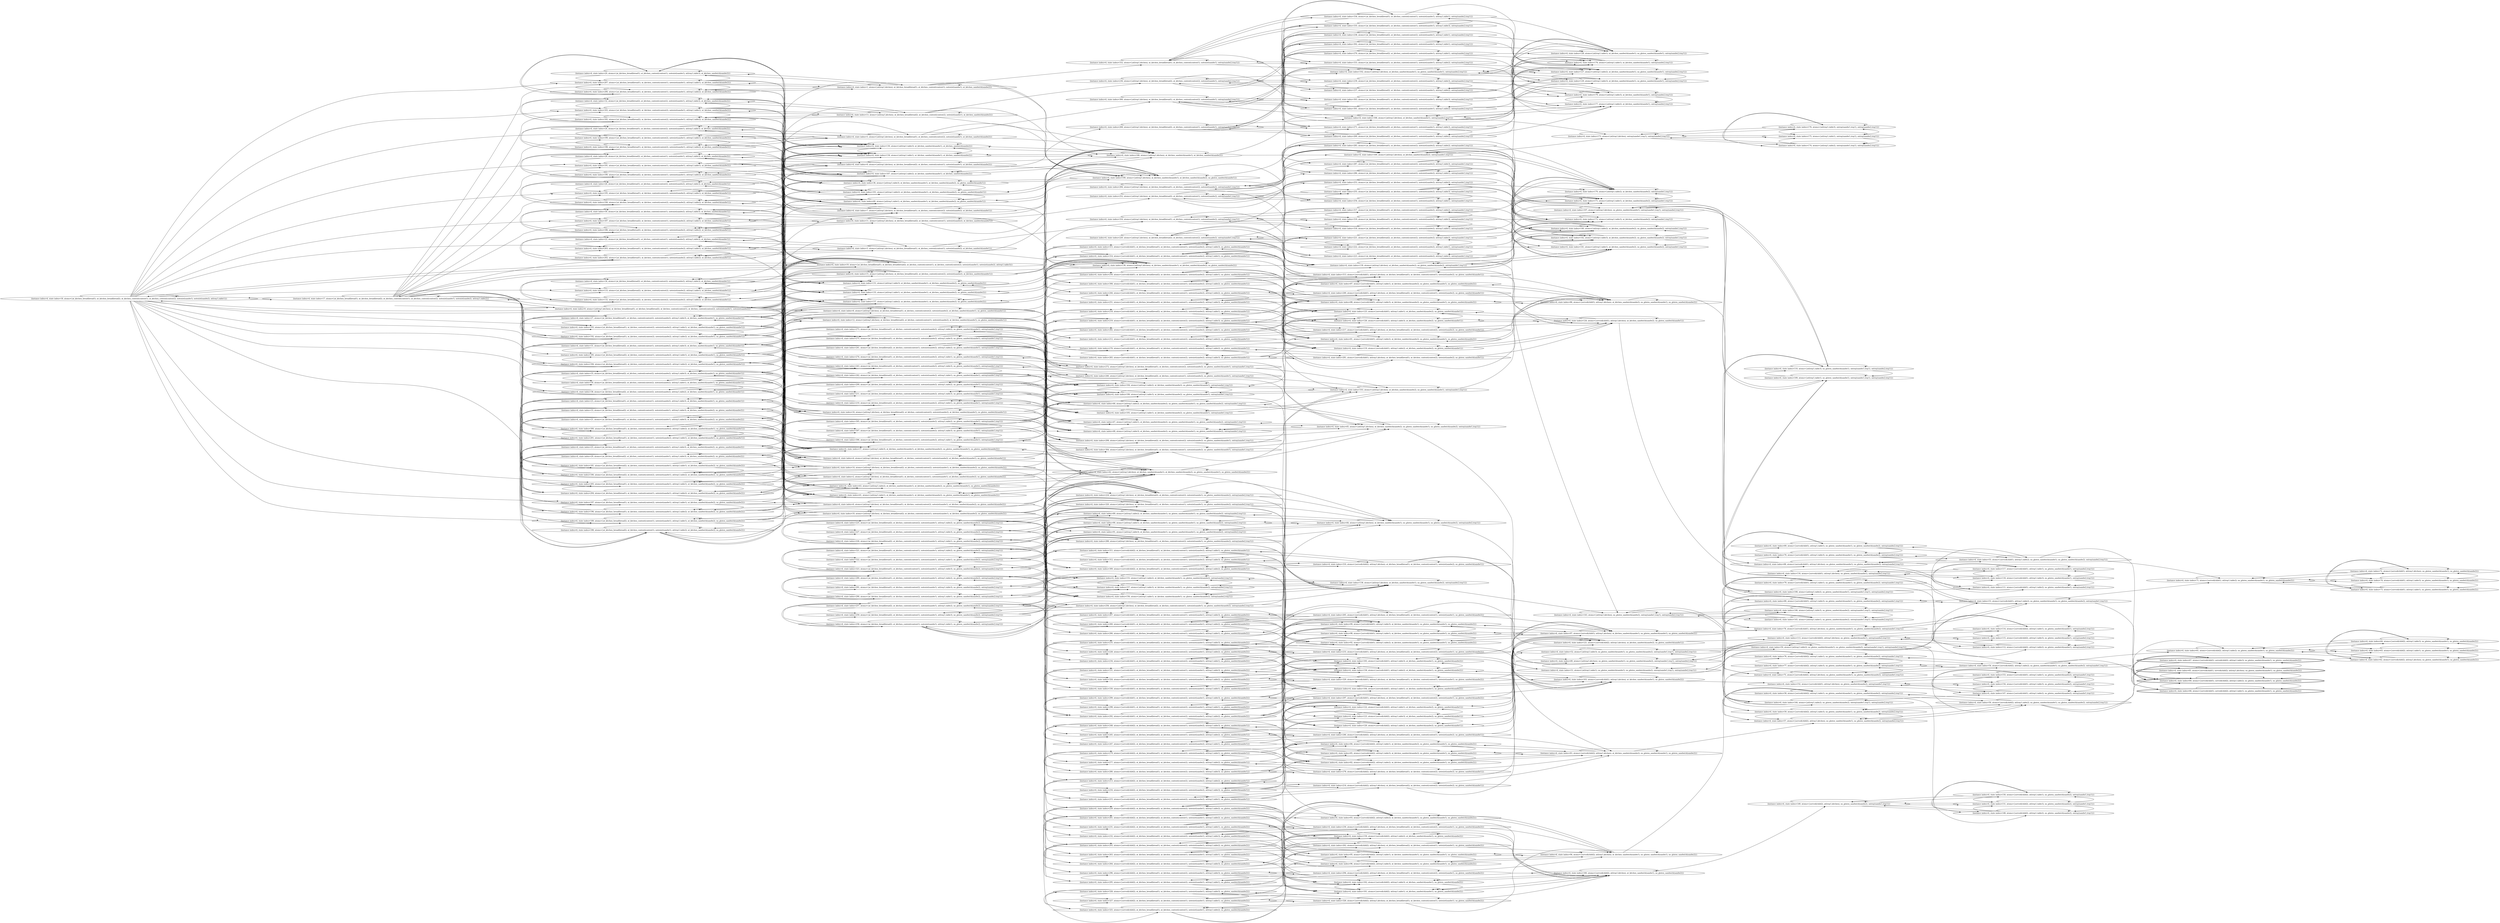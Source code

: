digraph {
rankdir="LR"
s18[label="(instance index=4, state index=18, atoms={at_kitchen_bread(bread1), at_kitchen_bread(bread2), at_kitchen_content(content1), at_kitchen_content(content2), notexist(sandw1), notexist(sandw2), at(tray1,table1)})"]
s17[label="(instance index=4, state index=17, atoms={at_kitchen_bread(bread1), at_kitchen_bread(bread2), at_kitchen_content(content1), at_kitchen_content(content2), notexist(sandw1), notexist(sandw2), at(tray1,table2)})"]
s19[label="(instance index=4, state index=19, atoms={at_kitchen_bread(bread1), at_kitchen_bread(bread2), at_kitchen_content(content1), at_kitchen_content(content2), notexist(sandw1), notexist(sandw2), at(tray1,table3)})"]
s200[label="(instance index=4, state index=200, atoms={at_kitchen_bread(bread1), at_kitchen_content(content1), notexist(sandw2), at(tray1,table2), at_kitchen_sandwich(sandw1), no_gluten_sandwich(sandw1)})"]
s201[label="(instance index=4, state index=201, atoms={at_kitchen_bread(bread1), at_kitchen_content(content1), notexist(sandw2), at(tray1,table1), at_kitchen_sandwich(sandw1), no_gluten_sandwich(sandw1)})"]
s205[label="(instance index=4, state index=205, atoms={at_kitchen_bread(bread1), at_kitchen_content(content1), notexist(sandw1), at(tray1,table1), at_kitchen_sandwich(sandw2), no_gluten_sandwich(sandw2)})"]
s204[label="(instance index=4, state index=204, atoms={at_kitchen_bread(bread1), at_kitchen_content(content1), notexist(sandw1), at(tray1,table2), at_kitchen_sandwich(sandw2), no_gluten_sandwich(sandw2)})"]
s181[label="(instance index=4, state index=181, atoms={at_kitchen_bread(bread2), at_kitchen_content(content2), notexist(sandw1), at(tray1,table1), at_kitchen_sandwich(sandw2), no_gluten_sandwich(sandw2)})"]
s180[label="(instance index=4, state index=180, atoms={at_kitchen_bread(bread2), at_kitchen_content(content2), notexist(sandw1), at(tray1,table2), at_kitchen_sandwich(sandw2), no_gluten_sandwich(sandw2)})"]
s185[label="(instance index=4, state index=185, atoms={at_kitchen_bread(bread2), at_kitchen_content(content1), notexist(sandw2), at(tray1,table1), at_kitchen_sandwich(sandw1), no_gluten_sandwich(sandw1)})"]
s184[label="(instance index=4, state index=184, atoms={at_kitchen_bread(bread2), at_kitchen_content(content1), notexist(sandw2), at(tray1,table2), at_kitchen_sandwich(sandw1), no_gluten_sandwich(sandw1)})"]
s189[label="(instance index=4, state index=189, atoms={at_kitchen_bread(bread2), at_kitchen_content(content1), notexist(sandw1), at(tray1,table1), at_kitchen_sandwich(sandw2), no_gluten_sandwich(sandw2)})"]
s188[label="(instance index=4, state index=188, atoms={at_kitchen_bread(bread2), at_kitchen_content(content1), notexist(sandw1), at(tray1,table2), at_kitchen_sandwich(sandw2), no_gluten_sandwich(sandw2)})"]
s29[label="(instance index=4, state index=29, atoms={at_kitchen_bread(bread2), at_kitchen_content(content1), notexist(sandw1), at(tray1,table3), at_kitchen_sandwich(sandw2), no_gluten_sandwich(sandw2)})"]
s193[label="(instance index=4, state index=193, atoms={at_kitchen_bread(bread1), at_kitchen_content(content2), notexist(sandw2), at(tray1,table1), at_kitchen_sandwich(sandw1), no_gluten_sandwich(sandw1)})"]
s192[label="(instance index=4, state index=192, atoms={at_kitchen_bread(bread1), at_kitchen_content(content2), notexist(sandw2), at(tray1,table2), at_kitchen_sandwich(sandw1), no_gluten_sandwich(sandw1)})"]
s27[label="(instance index=4, state index=27, atoms={at_kitchen_bread(bread1), at_kitchen_content(content2), notexist(sandw2), at(tray1,table3), at_kitchen_sandwich(sandw1), no_gluten_sandwich(sandw1)})"]
s197[label="(instance index=4, state index=197, atoms={at_kitchen_bread(bread1), at_kitchen_content(content2), notexist(sandw1), at(tray1,table1), at_kitchen_sandwich(sandw2), no_gluten_sandwich(sandw2)})"]
s196[label="(instance index=4, state index=196, atoms={at_kitchen_bread(bread1), at_kitchen_content(content2), notexist(sandw1), at(tray1,table2), at_kitchen_sandwich(sandw2), no_gluten_sandwich(sandw2)})"]
s33[label="(instance index=4, state index=33, atoms={at_kitchen_bread(bread2), at_kitchen_content(content2), notexist(sandw1), at(tray1,table3), at_kitchen_sandwich(sandw2), no_gluten_sandwich(sandw2)})"]
s21[label="(instance index=4, state index=21, atoms={at_kitchen_bread(bread1), at_kitchen_content(content1), notexist(sandw1), at(tray1,table3), at_kitchen_sandwich(sandw2), no_gluten_sandwich(sandw2)})"]
s39[label="(instance index=4, state index=39, atoms={at_kitchen_bread(bread2), at_kitchen_content(content2), notexist(sandw2), at(tray1,table1), at_kitchen_sandwich(sandw1), no_gluten_sandwich(sandw1)})"]
s31[label="(instance index=4, state index=31, atoms={at_kitchen_bread(bread2), at_kitchen_content(content1), notexist(sandw2), at(tray1,table3), at_kitchen_sandwich(sandw1), no_gluten_sandwich(sandw1)})"]
s25[label="(instance index=4, state index=25, atoms={at_kitchen_bread(bread1), at_kitchen_content(content2), notexist(sandw1), at(tray1,table3), at_kitchen_sandwich(sandw2), no_gluten_sandwich(sandw2)})"]
s23[label="(instance index=4, state index=23, atoms={at_kitchen_bread(bread1), at_kitchen_content(content1), notexist(sandw2), at(tray1,table3), at_kitchen_sandwich(sandw1), no_gluten_sandwich(sandw1)})"]
s35[label="(instance index=4, state index=35, atoms={at_kitchen_bread(bread2), at_kitchen_content(content2), notexist(sandw2), at(tray1,table3), at_kitchen_sandwich(sandw1), no_gluten_sandwich(sandw1)})"]
s38[label="(instance index=4, state index=38, atoms={at_kitchen_bread(bread2), at_kitchen_content(content2), notexist(sandw2), at(tray1,table2), at_kitchen_sandwich(sandw1), no_gluten_sandwich(sandw1)})"]
s0[label="(instance index=4, state index=0, atoms={at(tray1,kitchen), at_kitchen_bread(bread1), at_kitchen_bread(bread2), at_kitchen_content(content1), at_kitchen_content(content2), notexist(sandw1), notexist(sandw2)})"]
s199[label="(instance index=4, state index=199, atoms={at_kitchen_bread(bread1), at_kitchen_content(content2), notexist(sandw1), at(tray1,table1), at_kitchen_sandwich(sandw2)})"]
s195[label="(instance index=4, state index=195, atoms={at_kitchen_bread(bread1), at_kitchen_content(content2), notexist(sandw2), at(tray1,table1), at_kitchen_sandwich(sandw1)})"]
s191[label="(instance index=4, state index=191, atoms={at_kitchen_bread(bread2), at_kitchen_content(content1), notexist(sandw1), at(tray1,table1), at_kitchen_sandwich(sandw2)})"]
s187[label="(instance index=4, state index=187, atoms={at_kitchen_bread(bread2), at_kitchen_content(content1), notexist(sandw2), at(tray1,table1), at_kitchen_sandwich(sandw1)})"]
s183[label="(instance index=4, state index=183, atoms={at_kitchen_bread(bread2), at_kitchen_content(content2), notexist(sandw1), at(tray1,table1), at_kitchen_sandwich(sandw2)})"]
s203[label="(instance index=4, state index=203, atoms={at_kitchen_bread(bread1), at_kitchen_content(content1), notexist(sandw2), at(tray1,table1), at_kitchen_sandwich(sandw1)})"]
s133[label="(instance index=4, state index=133, atoms={at_kitchen_bread(bread2), at_kitchen_content(content2), notexist(sandw2), at(tray1,table1), at_kitchen_sandwich(sandw1)})"]
s207[label="(instance index=4, state index=207, atoms={at_kitchen_bread(bread1), at_kitchen_content(content1), notexist(sandw1), at(tray1,table1), at_kitchen_sandwich(sandw2)})"]
s206[label="(instance index=4, state index=206, atoms={at_kitchen_bread(bread1), at_kitchen_content(content1), notexist(sandw1), at(tray1,table2), at_kitchen_sandwich(sandw2)})"]
s198[label="(instance index=4, state index=198, atoms={at_kitchen_bread(bread1), at_kitchen_content(content2), notexist(sandw1), at(tray1,table2), at_kitchen_sandwich(sandw2)})"]
s194[label="(instance index=4, state index=194, atoms={at_kitchen_bread(bread1), at_kitchen_content(content2), notexist(sandw2), at(tray1,table2), at_kitchen_sandwich(sandw1)})"]
s190[label="(instance index=4, state index=190, atoms={at_kitchen_bread(bread2), at_kitchen_content(content1), notexist(sandw1), at(tray1,table2), at_kitchen_sandwich(sandw2)})"]
s186[label="(instance index=4, state index=186, atoms={at_kitchen_bread(bread2), at_kitchen_content(content1), notexist(sandw2), at(tray1,table2), at_kitchen_sandwich(sandw1)})"]
s182[label="(instance index=4, state index=182, atoms={at_kitchen_bread(bread2), at_kitchen_content(content2), notexist(sandw1), at(tray1,table2), at_kitchen_sandwich(sandw2)})"]
s202[label="(instance index=4, state index=202, atoms={at_kitchen_bread(bread1), at_kitchen_content(content1), notexist(sandw2), at(tray1,table2), at_kitchen_sandwich(sandw1)})"]
s132[label="(instance index=4, state index=132, atoms={at_kitchen_bread(bread2), at_kitchen_content(content2), notexist(sandw2), at(tray1,table2), at_kitchen_sandwich(sandw1)})"]
s34[label="(instance index=4, state index=34, atoms={at_kitchen_bread(bread2), at_kitchen_content(content2), notexist(sandw2), at(tray1,table3), at_kitchen_sandwich(sandw1)})"]
s32[label="(instance index=4, state index=32, atoms={at_kitchen_bread(bread2), at_kitchen_content(content2), notexist(sandw1), at(tray1,table3), at_kitchen_sandwich(sandw2)})"]
s30[label="(instance index=4, state index=30, atoms={at_kitchen_bread(bread2), at_kitchen_content(content1), notexist(sandw2), at(tray1,table3), at_kitchen_sandwich(sandw1)})"]
s28[label="(instance index=4, state index=28, atoms={at_kitchen_bread(bread2), at_kitchen_content(content1), notexist(sandw1), at(tray1,table3), at_kitchen_sandwich(sandw2)})"]
s26[label="(instance index=4, state index=26, atoms={at_kitchen_bread(bread1), at_kitchen_content(content2), notexist(sandw2), at(tray1,table3), at_kitchen_sandwich(sandw1)})"]
s24[label="(instance index=4, state index=24, atoms={at_kitchen_bread(bread1), at_kitchen_content(content2), notexist(sandw1), at(tray1,table3), at_kitchen_sandwich(sandw2)})"]
s22[label="(instance index=4, state index=22, atoms={at_kitchen_bread(bread1), at_kitchen_content(content1), notexist(sandw2), at(tray1,table3), at_kitchen_sandwich(sandw1)})"]
s20[label="(instance index=4, state index=20, atoms={at_kitchen_bread(bread1), at_kitchen_content(content1), notexist(sandw1), at(tray1,table3), at_kitchen_sandwich(sandw2)})"]
s275[label="(instance index=4, state index=275, atoms={at_kitchen_bread(bread1), at_kitchen_content(content2), notexist(sandw2), at(tray1,table3), no_gluten_sandwich(sandw1), ontray(sandw1,tray1)})"]
s243[label="(instance index=4, state index=243, atoms={at_kitchen_bread(bread2), at_kitchen_content(content1), notexist(sandw2), at(tray1,table3), no_gluten_sandwich(sandw1), ontray(sandw1,tray1)})"]
s211[label="(instance index=4, state index=211, atoms={at_kitchen_bread(bread2), at_kitchen_content(content2), notexist(sandw2), at(tray1,table3), no_gluten_sandwich(sandw1), ontray(sandw1,tray1)})"]
s274[label="(instance index=4, state index=274, atoms={at_kitchen_bread(bread1), at_kitchen_content(content2), notexist(sandw2), at(tray1,table1), no_gluten_sandwich(sandw1), ontray(sandw1,tray1)})"]
s242[label="(instance index=4, state index=242, atoms={at_kitchen_bread(bread2), at_kitchen_content(content1), notexist(sandw2), at(tray1,table1), no_gluten_sandwich(sandw1), ontray(sandw1,tray1)})"]
s210[label="(instance index=4, state index=210, atoms={at_kitchen_bread(bread2), at_kitchen_content(content2), notexist(sandw2), at(tray1,table1), no_gluten_sandwich(sandw1), ontray(sandw1,tray1)})"]
s241[label="(instance index=4, state index=241, atoms={at_kitchen_bread(bread2), at_kitchen_content(content1), notexist(sandw2), at(tray1,table2), no_gluten_sandwich(sandw1), ontray(sandw1,tray1)})"]
s209[label="(instance index=4, state index=209, atoms={at_kitchen_bread(bread2), at_kitchen_content(content2), notexist(sandw2), at(tray1,table2), no_gluten_sandwich(sandw1), ontray(sandw1,tray1)})"]
s43[label="(instance index=4, state index=43, atoms={at(tray1,table2), at_kitchen_sandwich(sandw1), at_kitchen_sandwich(sandw2), no_gluten_sandwich(sandw1), no_gluten_sandwich(sandw2)})"]
s273[label="(instance index=4, state index=273, atoms={at_kitchen_bread(bread1), at_kitchen_content(content2), notexist(sandw2), at(tray1,table2), no_gluten_sandwich(sandw1), ontray(sandw1,tray1)})"]
s16[label="(instance index=4, state index=16, atoms={at(tray1,kitchen), at_kitchen_bread(bread2), at_kitchen_content(content2), notexist(sandw2), at_kitchen_sandwich(sandw1), no_gluten_sandwich(sandw1)})"]
s14[label="(instance index=4, state index=14, atoms={at(tray1,kitchen), at_kitchen_bread(bread2), at_kitchen_content(content2), notexist(sandw1), at_kitchen_sandwich(sandw2), no_gluten_sandwich(sandw2)})"]
s12[label="(instance index=4, state index=12, atoms={at(tray1,kitchen), at_kitchen_bread(bread2), at_kitchen_content(content1), notexist(sandw2), at_kitchen_sandwich(sandw1), no_gluten_sandwich(sandw1)})"]
s291[label="(instance index=4, state index=291, atoms={at_kitchen_bread(bread1), at_kitchen_content(content2), notexist(sandw1), at(tray1,table3), no_gluten_sandwich(sandw2), ontray(sandw2,tray1)})"]
s2[label="(instance index=4, state index=2, atoms={at(tray1,kitchen), at_kitchen_bread(bread1), at_kitchen_content(content1), notexist(sandw1), at_kitchen_sandwich(sandw2), no_gluten_sandwich(sandw2)})"]
s259[label="(instance index=4, state index=259, atoms={at_kitchen_bread(bread2), at_kitchen_content(content1), notexist(sandw1), at(tray1,table3), no_gluten_sandwich(sandw2), ontray(sandw2,tray1)})"]
s227[label="(instance index=4, state index=227, atoms={at_kitchen_bread(bread2), at_kitchen_content(content2), notexist(sandw1), at(tray1,table3), no_gluten_sandwich(sandw2), ontray(sandw2,tray1)})"]
s290[label="(instance index=4, state index=290, atoms={at_kitchen_bread(bread1), at_kitchen_content(content2), notexist(sandw1), at(tray1,table1), no_gluten_sandwich(sandw2), ontray(sandw2,tray1)})"]
s225[label="(instance index=4, state index=225, atoms={at_kitchen_bread(bread2), at_kitchen_content(content2), notexist(sandw1), at(tray1,table2), no_gluten_sandwich(sandw2), ontray(sandw2,tray1)})"]
s226[label="(instance index=4, state index=226, atoms={at_kitchen_bread(bread2), at_kitchen_content(content2), notexist(sandw1), at(tray1,table1), no_gluten_sandwich(sandw2), ontray(sandw2,tray1)})"]
s8[label="(instance index=4, state index=8, atoms={at(tray1,kitchen), at_kitchen_bread(bread1), at_kitchen_content(content2), notexist(sandw2), at_kitchen_sandwich(sandw1), no_gluten_sandwich(sandw1)})"]
s307[label="(instance index=4, state index=307, atoms={at_kitchen_bread(bread1), at_kitchen_content(content1), notexist(sandw2), at(tray1,table3), no_gluten_sandwich(sandw1), ontray(sandw1,tray1)})"]
s322[label="(instance index=4, state index=322, atoms={at_kitchen_bread(bread1), at_kitchen_content(content1), notexist(sandw1), at(tray1,table1), no_gluten_sandwich(sandw2), ontray(sandw2,tray1)})"]
s323[label="(instance index=4, state index=323, atoms={at_kitchen_bread(bread1), at_kitchen_content(content1), notexist(sandw1), at(tray1,table3), no_gluten_sandwich(sandw2), ontray(sandw2,tray1)})"]
s321[label="(instance index=4, state index=321, atoms={at_kitchen_bread(bread1), at_kitchen_content(content1), notexist(sandw1), at(tray1,table2), no_gluten_sandwich(sandw2), ontray(sandw2,tray1)})"]
s37[label="(instance index=4, state index=37, atoms={at(tray1,table3), at_kitchen_sandwich(sandw1), at_kitchen_sandwich(sandw2), no_gluten_sandwich(sandw1), no_gluten_sandwich(sandw2)})"]
s306[label="(instance index=4, state index=306, atoms={at_kitchen_bread(bread1), at_kitchen_content(content1), notexist(sandw2), at(tray1,table1), no_gluten_sandwich(sandw1), ontray(sandw1,tray1)})"]
s41[label="(instance index=4, state index=41, atoms={at(tray1,table1), at_kitchen_sandwich(sandw1), at_kitchen_sandwich(sandw2), no_gluten_sandwich(sandw1), no_gluten_sandwich(sandw2)})"]
s305[label="(instance index=4, state index=305, atoms={at_kitchen_bread(bread1), at_kitchen_content(content1), notexist(sandw2), at(tray1,table2), no_gluten_sandwich(sandw1), ontray(sandw1,tray1)})"]
s10[label="(instance index=4, state index=10, atoms={at(tray1,kitchen), at_kitchen_bread(bread2), at_kitchen_content(content1), notexist(sandw1), at_kitchen_sandwich(sandw2), no_gluten_sandwich(sandw2)})"]
s6[label="(instance index=4, state index=6, atoms={at(tray1,kitchen), at_kitchen_bread(bread1), at_kitchen_content(content2), notexist(sandw1), at_kitchen_sandwich(sandw2), no_gluten_sandwich(sandw2)})"]
s4[label="(instance index=4, state index=4, atoms={at(tray1,kitchen), at_kitchen_bread(bread1), at_kitchen_content(content1), notexist(sandw2), at_kitchen_sandwich(sandw1), no_gluten_sandwich(sandw1)})"]
s257[label="(instance index=4, state index=257, atoms={at_kitchen_bread(bread2), at_kitchen_content(content1), notexist(sandw1), at(tray1,table2), no_gluten_sandwich(sandw2), ontray(sandw2,tray1)})"]
s289[label="(instance index=4, state index=289, atoms={at_kitchen_bread(bread1), at_kitchen_content(content2), notexist(sandw1), at(tray1,table2), no_gluten_sandwich(sandw2), ontray(sandw2,tray1)})"]
s258[label="(instance index=4, state index=258, atoms={at_kitchen_bread(bread2), at_kitchen_content(content1), notexist(sandw1), at(tray1,table1), no_gluten_sandwich(sandw2), ontray(sandw2,tray1)})"]
s101[label="(instance index=4, state index=101, atoms={at(tray1,table2), at_kitchen_sandwich(sandw1), at_kitchen_sandwich(sandw2), no_gluten_sandwich(sandw1)})"]
s40[label="(instance index=4, state index=40, atoms={at(tray1,table1), at_kitchen_sandwich(sandw1), at_kitchen_sandwich(sandw2), no_gluten_sandwich(sandw1)})"]
s135[label="(instance index=4, state index=135, atoms={at(tray1,table1), at_kitchen_sandwich(sandw1), at_kitchen_sandwich(sandw2), no_gluten_sandwich(sandw2)})"]
s137[label="(instance index=4, state index=137, atoms={at(tray1,table2), at_kitchen_sandwich(sandw1), at_kitchen_sandwich(sandw2), no_gluten_sandwich(sandw2)})"]
s131[label="(instance index=4, state index=131, atoms={at(tray1,table3), at_kitchen_sandwich(sandw1), at_kitchen_sandwich(sandw2), no_gluten_sandwich(sandw2)})"]
s36[label="(instance index=4, state index=36, atoms={at(tray1,table3), at_kitchen_sandwich(sandw1), at_kitchen_sandwich(sandw2), no_gluten_sandwich(sandw1)})"]
s15[label="(instance index=4, state index=15, atoms={at(tray1,kitchen), at_kitchen_bread(bread2), at_kitchen_content(content2), notexist(sandw2), at_kitchen_sandwich(sandw1)})"]
s13[label="(instance index=4, state index=13, atoms={at(tray1,kitchen), at_kitchen_bread(bread2), at_kitchen_content(content2), notexist(sandw1), at_kitchen_sandwich(sandw2)})"]
s11[label="(instance index=4, state index=11, atoms={at(tray1,kitchen), at_kitchen_bread(bread2), at_kitchen_content(content1), notexist(sandw2), at_kitchen_sandwich(sandw1)})"]
s9[label="(instance index=4, state index=9, atoms={at(tray1,kitchen), at_kitchen_bread(bread2), at_kitchen_content(content1), notexist(sandw1), at_kitchen_sandwich(sandw2)})"]
s7[label="(instance index=4, state index=7, atoms={at(tray1,kitchen), at_kitchen_bread(bread1), at_kitchen_content(content2), notexist(sandw2), at_kitchen_sandwich(sandw1)})"]
s5[label="(instance index=4, state index=5, atoms={at(tray1,kitchen), at_kitchen_bread(bread1), at_kitchen_content(content2), notexist(sandw1), at_kitchen_sandwich(sandw2)})"]
s3[label="(instance index=4, state index=3, atoms={at(tray1,kitchen), at_kitchen_bread(bread1), at_kitchen_content(content1), notexist(sandw2), at_kitchen_sandwich(sandw1)})"]
s1[label="(instance index=4, state index=1, atoms={at(tray1,kitchen), at_kitchen_bread(bread1), at_kitchen_content(content1), notexist(sandw1), at_kitchen_sandwich(sandw2)})"]
s134[label="(instance index=4, state index=134, atoms={at(tray1,table1), at_kitchen_sandwich(sandw1), at_kitchen_sandwich(sandw2)})"]
s167[label="(instance index=4, state index=167, atoms={at(tray1,table2), at_kitchen_sandwich(sandw1), at_kitchen_sandwich(sandw2)})"]
s130[label="(instance index=4, state index=130, atoms={at(tray1,table3), at_kitchen_sandwich(sandw1), at_kitchen_sandwich(sandw2)})"]
s89[label="(instance index=4, state index=89, atoms={at(tray1,table2), at_kitchen_sandwich(sandw1), no_gluten_sandwich(sandw1), no_gluten_sandwich(sandw2), ontray(sandw2,tray1)})"]
s216[label="(instance index=4, state index=216, atoms={served(child2), at_kitchen_bread(bread2), at_kitchen_content(content2), notexist(sandw2), at(tray1,table3), no_gluten_sandwich(sandw1)})"]
s219[label="(instance index=4, state index=219, atoms={served(child1), at_kitchen_bread(bread2), at_kitchen_content(content2), notexist(sandw2), at(tray1,table3), no_gluten_sandwich(sandw1)})"]
s212[label="(instance index=4, state index=212, atoms={served(child1), at_kitchen_bread(bread2), at_kitchen_content(content2), notexist(sandw2), at(tray1,table2), no_gluten_sandwich(sandw1)})"]
s90[label="(instance index=4, state index=90, atoms={at(tray1,table1), at_kitchen_sandwich(sandw1), no_gluten_sandwich(sandw1), no_gluten_sandwich(sandw2), ontray(sandw2,tray1)})"]
s215[label="(instance index=4, state index=215, atoms={served(child2), at_kitchen_bread(bread2), at_kitchen_content(content2), notexist(sandw2), at(tray1,table1), no_gluten_sandwich(sandw1)})"]
s208[label="(instance index=4, state index=208, atoms={at(tray1,kitchen), at_kitchen_bread(bread2), at_kitchen_content(content2), notexist(sandw2), no_gluten_sandwich(sandw1), ontray(sandw1,tray1)})"]
s213[label="(instance index=4, state index=213, atoms={served(child2), at_kitchen_bread(bread2), at_kitchen_content(content2), notexist(sandw2), at(tray1,table2), no_gluten_sandwich(sandw1)})"]
s224[label="(instance index=4, state index=224, atoms={at(tray1,kitchen), at_kitchen_bread(bread2), at_kitchen_content(content2), notexist(sandw1), no_gluten_sandwich(sandw2), ontray(sandw2,tray1)})"]
s314[label="(instance index=4, state index=314, atoms={served(child1), at_kitchen_bread(bread1), at_kitchen_content(content1), notexist(sandw2), at(tray1,table1), no_gluten_sandwich(sandw1)})"]
s320[label="(instance index=4, state index=320, atoms={at(tray1,kitchen), at_kitchen_bread(bread1), at_kitchen_content(content1), notexist(sandw1), no_gluten_sandwich(sandw2), ontray(sandw2,tray1)})"]
s311[label="(instance index=4, state index=311, atoms={served(child2), at_kitchen_bread(bread1), at_kitchen_content(content1), notexist(sandw2), at(tray1,table1), no_gluten_sandwich(sandw1)})"]
s324[label="(instance index=4, state index=324, atoms={served(child1), at_kitchen_bread(bread1), at_kitchen_content(content1), notexist(sandw1), at(tray1,table2), no_gluten_sandwich(sandw2)})"]
s312[label="(instance index=4, state index=312, atoms={served(child2), at_kitchen_bread(bread1), at_kitchen_content(content1), notexist(sandw2), at(tray1,table3), no_gluten_sandwich(sandw1)})"]
s308[label="(instance index=4, state index=308, atoms={served(child1), at_kitchen_bread(bread1), at_kitchen_content(content1), notexist(sandw2), at(tray1,table2), no_gluten_sandwich(sandw1)})"]
s330[label="(instance index=4, state index=330, atoms={served(child1), at_kitchen_bread(bread1), at_kitchen_content(content1), notexist(sandw1), at(tray1,table1), no_gluten_sandwich(sandw2)})"]
s331[label="(instance index=4, state index=331, atoms={served(child1), at_kitchen_bread(bread1), at_kitchen_content(content1), notexist(sandw1), at(tray1,table3), no_gluten_sandwich(sandw2)})"]
s309[label="(instance index=4, state index=309, atoms={served(child2), at_kitchen_bread(bread1), at_kitchen_content(content1), notexist(sandw2), at(tray1,table2), no_gluten_sandwich(sandw1)})"]
s298[label="(instance index=4, state index=298, atoms={served(child1), at_kitchen_bread(bread1), at_kitchen_content(content2), notexist(sandw1), at(tray1,table1), no_gluten_sandwich(sandw2)})"]
s91[label="(instance index=4, state index=91, atoms={at(tray1,table3), at_kitchen_sandwich(sandw1), no_gluten_sandwich(sandw1), no_gluten_sandwich(sandw2), ontray(sandw2,tray1)})"]
s218[label="(instance index=4, state index=218, atoms={served(child1), at_kitchen_bread(bread2), at_kitchen_content(content2), notexist(sandw2), at(tray1,table1), no_gluten_sandwich(sandw1)})"]
s299[label="(instance index=4, state index=299, atoms={served(child1), at_kitchen_bread(bread1), at_kitchen_content(content2), notexist(sandw1), at(tray1,table3), no_gluten_sandwich(sandw2)})"]
s42[label="(instance index=4, state index=42, atoms={at(tray1,kitchen), at_kitchen_sandwich(sandw1), at_kitchen_sandwich(sandw2), no_gluten_sandwich(sandw1), no_gluten_sandwich(sandw2)})"]
s296[label="(instance index=4, state index=296, atoms={served(child2), at_kitchen_bread(bread1), at_kitchen_content(content2), notexist(sandw1), at(tray1,table3), no_gluten_sandwich(sandw2)})"]
s256[label="(instance index=4, state index=256, atoms={at(tray1,kitchen), at_kitchen_bread(bread2), at_kitchen_content(content1), notexist(sandw1), no_gluten_sandwich(sandw2), ontray(sandw2,tray1)})"]
s288[label="(instance index=4, state index=288, atoms={at(tray1,kitchen), at_kitchen_bread(bread1), at_kitchen_content(content2), notexist(sandw1), no_gluten_sandwich(sandw2), ontray(sandw2,tray1)})"]
s46[label="(instance index=4, state index=46, atoms={at(tray1,table2), at_kitchen_sandwich(sandw2), no_gluten_sandwich(sandw1), no_gluten_sandwich(sandw2), ontray(sandw1,tray1)})"]
s304[label="(instance index=4, state index=304, atoms={at(tray1,kitchen), at_kitchen_bread(bread1), at_kitchen_content(content1), notexist(sandw2), no_gluten_sandwich(sandw1), ontray(sandw1,tray1)})"]
s47[label="(instance index=4, state index=47, atoms={at(tray1,table1), at_kitchen_sandwich(sandw2), no_gluten_sandwich(sandw1), no_gluten_sandwich(sandw2), ontray(sandw1,tray1)})"]
s48[label="(instance index=4, state index=48, atoms={at(tray1,table3), at_kitchen_sandwich(sandw2), no_gluten_sandwich(sandw1), no_gluten_sandwich(sandw2), ontray(sandw1,tray1)})"]
s240[label="(instance index=4, state index=240, atoms={at(tray1,kitchen), at_kitchen_bread(bread2), at_kitchen_content(content1), notexist(sandw2), no_gluten_sandwich(sandw1), ontray(sandw1,tray1)})"]
s272[label="(instance index=4, state index=272, atoms={at(tray1,kitchen), at_kitchen_bread(bread1), at_kitchen_content(content2), notexist(sandw2), no_gluten_sandwich(sandw1), ontray(sandw1,tray1)})"]
s244[label="(instance index=4, state index=244, atoms={served(child1), at_kitchen_bread(bread2), at_kitchen_content(content1), notexist(sandw2), at(tray1,table2), no_gluten_sandwich(sandw1)})"]
s276[label="(instance index=4, state index=276, atoms={served(child1), at_kitchen_bread(bread1), at_kitchen_content(content2), notexist(sandw2), at(tray1,table2), no_gluten_sandwich(sandw1)})"]
s251[label="(instance index=4, state index=251, atoms={served(child1), at_kitchen_bread(bread2), at_kitchen_content(content1), notexist(sandw2), at(tray1,table3), no_gluten_sandwich(sandw1)})"]
s283[label="(instance index=4, state index=283, atoms={served(child1), at_kitchen_bread(bread1), at_kitchen_content(content2), notexist(sandw2), at(tray1,table3), no_gluten_sandwich(sandw1)})"]
s315[label="(instance index=4, state index=315, atoms={served(child1), at_kitchen_bread(bread1), at_kitchen_content(content1), notexist(sandw2), at(tray1,table3), no_gluten_sandwich(sandw1)})"]
s250[label="(instance index=4, state index=250, atoms={served(child1), at_kitchen_bread(bread2), at_kitchen_content(content1), notexist(sandw2), at(tray1,table1), no_gluten_sandwich(sandw1)})"]
s282[label="(instance index=4, state index=282, atoms={served(child1), at_kitchen_bread(bread1), at_kitchen_content(content2), notexist(sandw2), at(tray1,table1), no_gluten_sandwich(sandw1)})"]
s245[label="(instance index=4, state index=245, atoms={served(child2), at_kitchen_bread(bread2), at_kitchen_content(content1), notexist(sandw2), at(tray1,table2), no_gluten_sandwich(sandw1)})"]
s277[label="(instance index=4, state index=277, atoms={served(child2), at_kitchen_bread(bread1), at_kitchen_content(content2), notexist(sandw2), at(tray1,table2), no_gluten_sandwich(sandw1)})"]
s248[label="(instance index=4, state index=248, atoms={served(child2), at_kitchen_bread(bread2), at_kitchen_content(content1), notexist(sandw2), at(tray1,table3), no_gluten_sandwich(sandw1)})"]
s280[label="(instance index=4, state index=280, atoms={served(child2), at_kitchen_bread(bread1), at_kitchen_content(content2), notexist(sandw2), at(tray1,table3), no_gluten_sandwich(sandw1)})"]
s247[label="(instance index=4, state index=247, atoms={served(child2), at_kitchen_bread(bread2), at_kitchen_content(content1), notexist(sandw2), at(tray1,table1), no_gluten_sandwich(sandw1)})"]
s279[label="(instance index=4, state index=279, atoms={served(child2), at_kitchen_bread(bread1), at_kitchen_content(content2), notexist(sandw2), at(tray1,table1), no_gluten_sandwich(sandw1)})"]
s228[label="(instance index=4, state index=228, atoms={served(child1), at_kitchen_bread(bread2), at_kitchen_content(content2), notexist(sandw1), at(tray1,table2), no_gluten_sandwich(sandw2)})"]
s260[label="(instance index=4, state index=260, atoms={served(child1), at_kitchen_bread(bread2), at_kitchen_content(content1), notexist(sandw1), at(tray1,table2), no_gluten_sandwich(sandw2)})"]
s292[label="(instance index=4, state index=292, atoms={served(child1), at_kitchen_bread(bread1), at_kitchen_content(content2), notexist(sandw1), at(tray1,table2), no_gluten_sandwich(sandw2)})"]
s234[label="(instance index=4, state index=234, atoms={served(child1), at_kitchen_bread(bread2), at_kitchen_content(content2), notexist(sandw1), at(tray1,table1), no_gluten_sandwich(sandw2)})"]
s266[label="(instance index=4, state index=266, atoms={served(child1), at_kitchen_bread(bread2), at_kitchen_content(content1), notexist(sandw1), at(tray1,table1), no_gluten_sandwich(sandw2)})"]
s235[label="(instance index=4, state index=235, atoms={served(child1), at_kitchen_bread(bread2), at_kitchen_content(content2), notexist(sandw1), at(tray1,table3), no_gluten_sandwich(sandw2)})"]
s267[label="(instance index=4, state index=267, atoms={served(child1), at_kitchen_bread(bread2), at_kitchen_content(content1), notexist(sandw1), at(tray1,table3), no_gluten_sandwich(sandw2)})"]
s231[label="(instance index=4, state index=231, atoms={served(child2), at_kitchen_bread(bread2), at_kitchen_content(content2), notexist(sandw1), at(tray1,table1), no_gluten_sandwich(sandw2)})"]
s263[label="(instance index=4, state index=263, atoms={served(child2), at_kitchen_bread(bread2), at_kitchen_content(content1), notexist(sandw1), at(tray1,table1), no_gluten_sandwich(sandw2)})"]
s295[label="(instance index=4, state index=295, atoms={served(child2), at_kitchen_bread(bread1), at_kitchen_content(content2), notexist(sandw1), at(tray1,table1), no_gluten_sandwich(sandw2)})"]
s327[label="(instance index=4, state index=327, atoms={served(child2), at_kitchen_bread(bread1), at_kitchen_content(content1), notexist(sandw1), at(tray1,table1), no_gluten_sandwich(sandw2)})"]
s232[label="(instance index=4, state index=232, atoms={served(child2), at_kitchen_bread(bread2), at_kitchen_content(content2), notexist(sandw1), at(tray1,table3), no_gluten_sandwich(sandw2)})"]
s264[label="(instance index=4, state index=264, atoms={served(child2), at_kitchen_bread(bread2), at_kitchen_content(content1), notexist(sandw1), at(tray1,table3), no_gluten_sandwich(sandw2)})"]
s328[label="(instance index=4, state index=328, atoms={served(child2), at_kitchen_bread(bread1), at_kitchen_content(content1), notexist(sandw1), at(tray1,table3), no_gluten_sandwich(sandw2)})"]
s229[label="(instance index=4, state index=229, atoms={served(child2), at_kitchen_bread(bread2), at_kitchen_content(content2), notexist(sandw1), at(tray1,table2), no_gluten_sandwich(sandw2)})"]
s261[label="(instance index=4, state index=261, atoms={served(child2), at_kitchen_bread(bread2), at_kitchen_content(content1), notexist(sandw1), at(tray1,table2), no_gluten_sandwich(sandw2)})"]
s293[label="(instance index=4, state index=293, atoms={served(child2), at_kitchen_bread(bread1), at_kitchen_content(content2), notexist(sandw1), at(tray1,table2), no_gluten_sandwich(sandw2)})"]
s325[label="(instance index=4, state index=325, atoms={served(child2), at_kitchen_bread(bread1), at_kitchen_content(content1), notexist(sandw1), at(tray1,table2), no_gluten_sandwich(sandw2)})"]
s106[label="(instance index=4, state index=106, atoms={at(tray1,table3), at_kitchen_sandwich(sandw2), no_gluten_sandwich(sandw1), ontray(sandw1,tray1)})"]
s105[label="(instance index=4, state index=105, atoms={at(tray1,table1), at_kitchen_sandwich(sandw2), no_gluten_sandwich(sandw1), ontray(sandw1,tray1)})"]
s104[label="(instance index=4, state index=104, atoms={at(tray1,table2), at_kitchen_sandwich(sandw2), no_gluten_sandwich(sandw1), ontray(sandw1,tray1)})"]
s100[label="(instance index=4, state index=100, atoms={at(tray1,kitchen), at_kitchen_sandwich(sandw1), at_kitchen_sandwich(sandw2), no_gluten_sandwich(sandw1)})"]
s136[label="(instance index=4, state index=136, atoms={at(tray1,kitchen), at_kitchen_sandwich(sandw1), at_kitchen_sandwich(sandw2), no_gluten_sandwich(sandw2)})"]
s157[label="(instance index=4, state index=157, atoms={at(tray1,table3), at_kitchen_sandwich(sandw1), no_gluten_sandwich(sandw2), ontray(sandw2,tray1)})"]
s156[label="(instance index=4, state index=156, atoms={at(tray1,table1), at_kitchen_sandwich(sandw1), no_gluten_sandwich(sandw2), ontray(sandw2,tray1)})"]
s155[label="(instance index=4, state index=155, atoms={at(tray1,table2), at_kitchen_sandwich(sandw1), no_gluten_sandwich(sandw2), ontray(sandw2,tray1)})"]
s220[label="(instance index=4, state index=220, atoms={at(tray1,kitchen), at_kitchen_bread(bread2), at_kitchen_content(content2), notexist(sandw2), ontray(sandw1,tray1)})"]
s166[label="(instance index=4, state index=166, atoms={at(tray1,kitchen), at_kitchen_sandwich(sandw1), at_kitchen_sandwich(sandw2)})"]
s236[label="(instance index=4, state index=236, atoms={at(tray1,kitchen), at_kitchen_bread(bread2), at_kitchen_content(content2), notexist(sandw1), ontray(sandw2,tray1)})"]
s252[label="(instance index=4, state index=252, atoms={at(tray1,kitchen), at_kitchen_bread(bread2), at_kitchen_content(content1), notexist(sandw2), ontray(sandw1,tray1)})"]
s268[label="(instance index=4, state index=268, atoms={at(tray1,kitchen), at_kitchen_bread(bread2), at_kitchen_content(content1), notexist(sandw1), ontray(sandw2,tray1)})"]
s284[label="(instance index=4, state index=284, atoms={at(tray1,kitchen), at_kitchen_bread(bread1), at_kitchen_content(content2), notexist(sandw2), ontray(sandw1,tray1)})"]
s300[label="(instance index=4, state index=300, atoms={at(tray1,kitchen), at_kitchen_bread(bread1), at_kitchen_content(content2), notexist(sandw1), ontray(sandw2,tray1)})"]
s316[label="(instance index=4, state index=316, atoms={at(tray1,kitchen), at_kitchen_bread(bread1), at_kitchen_content(content1), notexist(sandw2), ontray(sandw1,tray1)})"]
s332[label="(instance index=4, state index=332, atoms={at(tray1,kitchen), at_kitchen_bread(bread1), at_kitchen_content(content1), notexist(sandw1), ontray(sandw2,tray1)})"]
s95[label="(instance index=4, state index=95, atoms={served(child2), at(tray1,table1), at_kitchen_sandwich(sandw1), no_gluten_sandwich(sandw1), no_gluten_sandwich(sandw2)})"]
s93[label="(instance index=4, state index=93, atoms={served(child2), at(tray1,table2), at_kitchen_sandwich(sandw1), no_gluten_sandwich(sandw1), no_gluten_sandwich(sandw2)})"]
s329[label="(instance index=4, state index=329, atoms={served(child1), at(tray1,kitchen), at_kitchen_bread(bread1), at_kitchen_content(content1), notexist(sandw1), no_gluten_sandwich(sandw2)})"]
s297[label="(instance index=4, state index=297, atoms={served(child1), at(tray1,kitchen), at_kitchen_bread(bread1), at_kitchen_content(content2), notexist(sandw1), no_gluten_sandwich(sandw2)})"]
s98[label="(instance index=4, state index=98, atoms={served(child1), at(tray1,table1), at_kitchen_sandwich(sandw1), no_gluten_sandwich(sandw1), no_gluten_sandwich(sandw2)})"]
s92[label="(instance index=4, state index=92, atoms={served(child1), at(tray1,table2), at_kitchen_sandwich(sandw1), no_gluten_sandwich(sandw1), no_gluten_sandwich(sandw2)})"]
s278[label="(instance index=4, state index=278, atoms={served(child2), at(tray1,kitchen), at_kitchen_bread(bread1), at_kitchen_content(content2), notexist(sandw2), no_gluten_sandwich(sandw1)})"]
s96[label="(instance index=4, state index=96, atoms={served(child2), at(tray1,table3), at_kitchen_sandwich(sandw1), no_gluten_sandwich(sandw1), no_gluten_sandwich(sandw2)})"]
s214[label="(instance index=4, state index=214, atoms={served(child2), at(tray1,kitchen), at_kitchen_bread(bread2), at_kitchen_content(content2), notexist(sandw2), no_gluten_sandwich(sandw1)})"]
s87[label="(instance index=4, state index=87, atoms={served(child1), at(tray1,table1), at_kitchen_sandwich(sandw2), no_gluten_sandwich(sandw1), no_gluten_sandwich(sandw2)})"]
s84[label="(instance index=4, state index=84, atoms={served(child2), at(tray1,table1), at_kitchen_sandwich(sandw2), no_gluten_sandwich(sandw1), no_gluten_sandwich(sandw2)})"]
s262[label="(instance index=4, state index=262, atoms={served(child2), at(tray1,kitchen), at_kitchen_bread(bread2), at_kitchen_content(content1), notexist(sandw1), no_gluten_sandwich(sandw2)})"]
s85[label="(instance index=4, state index=85, atoms={served(child2), at(tray1,table3), at_kitchen_sandwich(sandw2), no_gluten_sandwich(sandw1), no_gluten_sandwich(sandw2)})"]
s82[label="(instance index=4, state index=82, atoms={served(child2), at(tray1,table2), at_kitchen_sandwich(sandw2), no_gluten_sandwich(sandw1), no_gluten_sandwich(sandw2)})"]
s249[label="(instance index=4, state index=249, atoms={served(child1), at(tray1,kitchen), at_kitchen_bread(bread2), at_kitchen_content(content1), notexist(sandw2), no_gluten_sandwich(sandw1)})"]
s99[label="(instance index=4, state index=99, atoms={served(child1), at(tray1,table3), at_kitchen_sandwich(sandw1), no_gluten_sandwich(sandw1), no_gluten_sandwich(sandw2)})"]
s217[label="(instance index=4, state index=217, atoms={served(child1), at(tray1,kitchen), at_kitchen_bread(bread2), at_kitchen_content(content2), notexist(sandw2), no_gluten_sandwich(sandw1)})"]
s265[label="(instance index=4, state index=265, atoms={served(child1), at(tray1,kitchen), at_kitchen_bread(bread2), at_kitchen_content(content1), notexist(sandw1), no_gluten_sandwich(sandw2)})"]
s88[label="(instance index=4, state index=88, atoms={served(child1), at(tray1,table3), at_kitchen_sandwich(sandw2), no_gluten_sandwich(sandw1), no_gluten_sandwich(sandw2)})"]
s81[label="(instance index=4, state index=81, atoms={served(child1), at(tray1,table2), at_kitchen_sandwich(sandw2), no_gluten_sandwich(sandw1), no_gluten_sandwich(sandw2)})"]
s281[label="(instance index=4, state index=281, atoms={served(child1), at(tray1,kitchen), at_kitchen_bread(bread1), at_kitchen_content(content2), notexist(sandw2), no_gluten_sandwich(sandw1)})"]
s45[label="(instance index=4, state index=45, atoms={at(tray1,kitchen), at_kitchen_sandwich(sandw2), no_gluten_sandwich(sandw1), no_gluten_sandwich(sandw2), ontray(sandw1,tray1)})"]
s246[label="(instance index=4, state index=246, atoms={served(child2), at(tray1,kitchen), at_kitchen_bread(bread2), at_kitchen_content(content1), notexist(sandw2), no_gluten_sandwich(sandw1)})"]
s326[label="(instance index=4, state index=326, atoms={served(child2), at(tray1,kitchen), at_kitchen_bread(bread1), at_kitchen_content(content1), notexist(sandw1), no_gluten_sandwich(sandw2)})"]
s233[label="(instance index=4, state index=233, atoms={served(child1), at(tray1,kitchen), at_kitchen_bread(bread2), at_kitchen_content(content2), notexist(sandw1), no_gluten_sandwich(sandw2)})"]
s230[label="(instance index=4, state index=230, atoms={served(child2), at(tray1,kitchen), at_kitchen_bread(bread2), at_kitchen_content(content2), notexist(sandw1), no_gluten_sandwich(sandw2)})"]
s310[label="(instance index=4, state index=310, atoms={served(child2), at(tray1,kitchen), at_kitchen_bread(bread1), at_kitchen_content(content1), notexist(sandw2), no_gluten_sandwich(sandw1)})"]
s294[label="(instance index=4, state index=294, atoms={served(child2), at(tray1,kitchen), at_kitchen_bread(bread1), at_kitchen_content(content2), notexist(sandw1), no_gluten_sandwich(sandw2)})"]
s313[label="(instance index=4, state index=313, atoms={served(child1), at(tray1,kitchen), at_kitchen_bread(bread1), at_kitchen_content(content1), notexist(sandw2), no_gluten_sandwich(sandw1)})"]
s44[label="(instance index=4, state index=44, atoms={at(tray1,kitchen), at_kitchen_sandwich(sandw1), no_gluten_sandwich(sandw1), no_gluten_sandwich(sandw2), ontray(sandw2,tray1)})"]
s123[label="(instance index=4, state index=123, atoms={served(child2), at(tray1,table3), at_kitchen_sandwich(sandw2), no_gluten_sandwich(sandw1)})"]
s126[label="(instance index=4, state index=126, atoms={served(child1), at(tray1,table3), at_kitchen_sandwich(sandw2), no_gluten_sandwich(sandw1)})"]
s119[label="(instance index=4, state index=119, atoms={served(child1), at(tray1,table2), at_kitchen_sandwich(sandw2), no_gluten_sandwich(sandw1)})"]
s122[label="(instance index=4, state index=122, atoms={served(child2), at(tray1,table1), at_kitchen_sandwich(sandw2), no_gluten_sandwich(sandw1)})"]
s103[label="(instance index=4, state index=103, atoms={at(tray1,kitchen), at_kitchen_sandwich(sandw2), no_gluten_sandwich(sandw1), ontray(sandw1,tray1)})"]
s120[label="(instance index=4, state index=120, atoms={served(child2), at(tray1,table2), at_kitchen_sandwich(sandw2), no_gluten_sandwich(sandw1)})"]
s138[label="(instance index=4, state index=138, atoms={at(tray1,kitchen), at_kitchen_sandwich(sandw1), no_gluten_sandwich(sandw2), ontray(sandw2,tray1)})"]
s125[label="(instance index=4, state index=125, atoms={served(child1), at(tray1,table1), at_kitchen_sandwich(sandw2), no_gluten_sandwich(sandw1)})"]
s158[label="(instance index=4, state index=158, atoms={served(child1), at(tray1,table2), at_kitchen_sandwich(sandw1), no_gluten_sandwich(sandw2)})"]
s164[label="(instance index=4, state index=164, atoms={served(child1), at(tray1,table1), at_kitchen_sandwich(sandw1), no_gluten_sandwich(sandw2)})"]
s165[label="(instance index=4, state index=165, atoms={served(child1), at(tray1,table3), at_kitchen_sandwich(sandw1), no_gluten_sandwich(sandw2)})"]
s162[label="(instance index=4, state index=162, atoms={served(child2), at(tray1,table3), at_kitchen_sandwich(sandw1), no_gluten_sandwich(sandw2)})"]
s161[label="(instance index=4, state index=161, atoms={served(child2), at(tray1,table1), at_kitchen_sandwich(sandw1), no_gluten_sandwich(sandw2)})"]
s159[label="(instance index=4, state index=159, atoms={served(child2), at(tray1,table2), at_kitchen_sandwich(sandw1), no_gluten_sandwich(sandw2)})"]
s102[label="(instance index=4, state index=102, atoms={at(tray1,kitchen), at_kitchen_sandwich(sandw1), no_gluten_sandwich(sandw1), ontray(sandw2,tray1)})"]
s139[label="(instance index=4, state index=139, atoms={at(tray1,kitchen), at_kitchen_sandwich(sandw2), no_gluten_sandwich(sandw2), ontray(sandw1,tray1)})"]
s222[label="(instance index=4, state index=222, atoms={at_kitchen_bread(bread2), at_kitchen_content(content2), notexist(sandw2), at(tray1,table1), ontray(sandw1,tray1)})"]
s221[label="(instance index=4, state index=221, atoms={at_kitchen_bread(bread2), at_kitchen_content(content2), notexist(sandw2), at(tray1,table2), ontray(sandw1,tray1)})"]
s223[label="(instance index=4, state index=223, atoms={at_kitchen_bread(bread2), at_kitchen_content(content2), notexist(sandw2), at(tray1,table3), ontray(sandw1,tray1)})"]
s169[label="(instance index=4, state index=169, atoms={at(tray1,kitchen), at_kitchen_sandwich(sandw2), ontray(sandw1,tray1)})"]
s168[label="(instance index=4, state index=168, atoms={at(tray1,kitchen), at_kitchen_sandwich(sandw1), ontray(sandw2,tray1)})"]
s239[label="(instance index=4, state index=239, atoms={at_kitchen_bread(bread2), at_kitchen_content(content2), notexist(sandw1), at(tray1,table3), ontray(sandw2,tray1)})"]
s237[label="(instance index=4, state index=237, atoms={at_kitchen_bread(bread2), at_kitchen_content(content2), notexist(sandw1), at(tray1,table2), ontray(sandw2,tray1)})"]
s238[label="(instance index=4, state index=238, atoms={at_kitchen_bread(bread2), at_kitchen_content(content2), notexist(sandw1), at(tray1,table1), ontray(sandw2,tray1)})"]
s255[label="(instance index=4, state index=255, atoms={at_kitchen_bread(bread2), at_kitchen_content(content1), notexist(sandw2), at(tray1,table3), ontray(sandw1,tray1)})"]
s254[label="(instance index=4, state index=254, atoms={at_kitchen_bread(bread2), at_kitchen_content(content1), notexist(sandw2), at(tray1,table1), ontray(sandw1,tray1)})"]
s253[label="(instance index=4, state index=253, atoms={at_kitchen_bread(bread2), at_kitchen_content(content1), notexist(sandw2), at(tray1,table2), ontray(sandw1,tray1)})"]
s271[label="(instance index=4, state index=271, atoms={at_kitchen_bread(bread2), at_kitchen_content(content1), notexist(sandw1), at(tray1,table3), ontray(sandw2,tray1)})"]
s269[label="(instance index=4, state index=269, atoms={at_kitchen_bread(bread2), at_kitchen_content(content1), notexist(sandw1), at(tray1,table2), ontray(sandw2,tray1)})"]
s270[label="(instance index=4, state index=270, atoms={at_kitchen_bread(bread2), at_kitchen_content(content1), notexist(sandw1), at(tray1,table1), ontray(sandw2,tray1)})"]
s287[label="(instance index=4, state index=287, atoms={at_kitchen_bread(bread1), at_kitchen_content(content2), notexist(sandw2), at(tray1,table3), ontray(sandw1,tray1)})"]
s285[label="(instance index=4, state index=285, atoms={at_kitchen_bread(bread1), at_kitchen_content(content2), notexist(sandw2), at(tray1,table2), ontray(sandw1,tray1)})"]
s286[label="(instance index=4, state index=286, atoms={at_kitchen_bread(bread1), at_kitchen_content(content2), notexist(sandw2), at(tray1,table1), ontray(sandw1,tray1)})"]
s303[label="(instance index=4, state index=303, atoms={at_kitchen_bread(bread1), at_kitchen_content(content2), notexist(sandw1), at(tray1,table3), ontray(sandw2,tray1)})"]
s302[label="(instance index=4, state index=302, atoms={at_kitchen_bread(bread1), at_kitchen_content(content2), notexist(sandw1), at(tray1,table1), ontray(sandw2,tray1)})"]
s301[label="(instance index=4, state index=301, atoms={at_kitchen_bread(bread1), at_kitchen_content(content2), notexist(sandw1), at(tray1,table2), ontray(sandw2,tray1)})"]
s319[label="(instance index=4, state index=319, atoms={at_kitchen_bread(bread1), at_kitchen_content(content1), notexist(sandw2), at(tray1,table3), ontray(sandw1,tray1)})"]
s318[label="(instance index=4, state index=318, atoms={at_kitchen_bread(bread1), at_kitchen_content(content1), notexist(sandw2), at(tray1,table1), ontray(sandw1,tray1)})"]
s317[label="(instance index=4, state index=317, atoms={at_kitchen_bread(bread1), at_kitchen_content(content1), notexist(sandw2), at(tray1,table2), ontray(sandw1,tray1)})"]
s335[label="(instance index=4, state index=335, atoms={at_kitchen_bread(bread1), at_kitchen_content(content1), notexist(sandw1), at(tray1,table3), ontray(sandw2,tray1)})"]
s334[label="(instance index=4, state index=334, atoms={at_kitchen_bread(bread1), at_kitchen_content(content1), notexist(sandw1), at(tray1,table1), ontray(sandw2,tray1)})"]
s333[label="(instance index=4, state index=333, atoms={at_kitchen_bread(bread1), at_kitchen_content(content1), notexist(sandw1), at(tray1,table2), ontray(sandw2,tray1)})"]
s86[label="(instance index=4, state index=86, atoms={served(child1), at(tray1,kitchen), at_kitchen_sandwich(sandw2), no_gluten_sandwich(sandw1), no_gluten_sandwich(sandw2)})"]
s97[label="(instance index=4, state index=97, atoms={served(child1), at(tray1,kitchen), at_kitchen_sandwich(sandw1), no_gluten_sandwich(sandw1), no_gluten_sandwich(sandw2)})"]
s94[label="(instance index=4, state index=94, atoms={served(child2), at(tray1,kitchen), at_kitchen_sandwich(sandw1), no_gluten_sandwich(sandw1), no_gluten_sandwich(sandw2)})"]
s83[label="(instance index=4, state index=83, atoms={served(child2), at(tray1,kitchen), at_kitchen_sandwich(sandw2), no_gluten_sandwich(sandw1), no_gluten_sandwich(sandw2)})"]
s49[label="(instance index=4, state index=49, atoms={at(tray1,kitchen), no_gluten_sandwich(sandw1), no_gluten_sandwich(sandw2), ontray(sandw1,tray1), ontray(sandw2,tray1)})"]
s51[label="(instance index=4, state index=51, atoms={at(tray1,table1), no_gluten_sandwich(sandw1), no_gluten_sandwich(sandw2), ontray(sandw1,tray1), ontray(sandw2,tray1)})"]
s52[label="(instance index=4, state index=52, atoms={at(tray1,table3), no_gluten_sandwich(sandw1), no_gluten_sandwich(sandw2), ontray(sandw1,tray1), ontray(sandw2,tray1)})"]
s163[label="(instance index=4, state index=163, atoms={served(child1), at(tray1,kitchen), at_kitchen_sandwich(sandw1), no_gluten_sandwich(sandw2)})"]
s121[label="(instance index=4, state index=121, atoms={served(child2), at(tray1,kitchen), at_kitchen_sandwich(sandw2), no_gluten_sandwich(sandw1)})"]
s160[label="(instance index=4, state index=160, atoms={served(child2), at(tray1,kitchen), at_kitchen_sandwich(sandw1), no_gluten_sandwich(sandw2)})"]
s124[label="(instance index=4, state index=124, atoms={served(child1), at(tray1,kitchen), at_kitchen_sandwich(sandw2), no_gluten_sandwich(sandw1)})"]
s107[label="(instance index=4, state index=107, atoms={at(tray1,kitchen), no_gluten_sandwich(sandw1), ontray(sandw1,tray1), ontray(sandw2,tray1)})"]
s143[label="(instance index=4, state index=143, atoms={at(tray1,kitchen), no_gluten_sandwich(sandw2), ontray(sandw1,tray1), ontray(sandw2,tray1)})"]
s127[label="(instance index=4, state index=127, atoms={at(tray1,table2), at_kitchen_sandwich(sandw1), no_gluten_sandwich(sandw1), ontray(sandw2,tray1)})"]
s129[label="(instance index=4, state index=129, atoms={at(tray1,table3), at_kitchen_sandwich(sandw1), no_gluten_sandwich(sandw1), ontray(sandw2,tray1)})"]
s128[label="(instance index=4, state index=128, atoms={at(tray1,table1), at_kitchen_sandwich(sandw1), no_gluten_sandwich(sandw1), ontray(sandw2,tray1)})"]
s142[label="(instance index=4, state index=142, atoms={at(tray1,table3), at_kitchen_sandwich(sandw2), no_gluten_sandwich(sandw2), ontray(sandw1,tray1)})"]
s141[label="(instance index=4, state index=141, atoms={at(tray1,table1), at_kitchen_sandwich(sandw2), no_gluten_sandwich(sandw2), ontray(sandw1,tray1)})"]
s140[label="(instance index=4, state index=140, atoms={at(tray1,table2), at_kitchen_sandwich(sandw2), no_gluten_sandwich(sandw2), ontray(sandw1,tray1)})"]
s171[label="(instance index=4, state index=171, atoms={at(tray1,table1), at_kitchen_sandwich(sandw2), ontray(sandw1,tray1)})"]
s170[label="(instance index=4, state index=170, atoms={at(tray1,table2), at_kitchen_sandwich(sandw2), ontray(sandw1,tray1)})"]
s172[label="(instance index=4, state index=172, atoms={at(tray1,table3), at_kitchen_sandwich(sandw2), ontray(sandw1,tray1)})"]
s173[label="(instance index=4, state index=173, atoms={at(tray1,kitchen), ontray(sandw1,tray1), ontray(sandw2,tray1)})"]
s179[label="(instance index=4, state index=179, atoms={at(tray1,table3), at_kitchen_sandwich(sandw1), ontray(sandw2,tray1)})"]
s177[label="(instance index=4, state index=177, atoms={at(tray1,table2), at_kitchen_sandwich(sandw1), ontray(sandw2,tray1)})"]
s178[label="(instance index=4, state index=178, atoms={at(tray1,table1), at_kitchen_sandwich(sandw1), ontray(sandw2,tray1)})"]
s75[label="(instance index=4, state index=75, atoms={served(child2), at(tray1,kitchen), no_gluten_sandwich(sandw1), no_gluten_sandwich(sandw2), ontray(sandw1,tray1)})"]
s50[label="(instance index=4, state index=50, atoms={at(tray1,table2), no_gluten_sandwich(sandw1), no_gluten_sandwich(sandw2), ontray(sandw1,tray1), ontray(sandw2,tray1)})"]
s79[label="(instance index=4, state index=79, atoms={served(child1), at(tray1,table1), no_gluten_sandwich(sandw1), no_gluten_sandwich(sandw2), ontray(sandw1,tray1)})"]
s69[label="(instance index=4, state index=69, atoms={served(child1), at(tray1,table1), no_gluten_sandwich(sandw1), no_gluten_sandwich(sandw2), ontray(sandw2,tray1)})"]
s57[label="(instance index=4, state index=57, atoms={served(child2), at(tray1,kitchen), no_gluten_sandwich(sandw1), no_gluten_sandwich(sandw2), ontray(sandw2,tray1)})"]
s59[label="(instance index=4, state index=59, atoms={served(child2), at(tray1,table3), no_gluten_sandwich(sandw1), no_gluten_sandwich(sandw2), ontray(sandw2,tray1)})"]
s78[label="(instance index=4, state index=78, atoms={served(child1), at(tray1,kitchen), no_gluten_sandwich(sandw1), no_gluten_sandwich(sandw2), ontray(sandw1,tray1)})"]
s80[label="(instance index=4, state index=80, atoms={served(child1), at(tray1,table3), no_gluten_sandwich(sandw1), no_gluten_sandwich(sandw2), ontray(sandw1,tray1)})"]
s76[label="(instance index=4, state index=76, atoms={served(child2), at(tray1,table1), no_gluten_sandwich(sandw1), no_gluten_sandwich(sandw2), ontray(sandw1,tray1)})"]
s77[label="(instance index=4, state index=77, atoms={served(child2), at(tray1,table3), no_gluten_sandwich(sandw1), no_gluten_sandwich(sandw2), ontray(sandw1,tray1)})"]
s58[label="(instance index=4, state index=58, atoms={served(child2), at(tray1,table1), no_gluten_sandwich(sandw1), no_gluten_sandwich(sandw2), ontray(sandw2,tray1)})"]
s70[label="(instance index=4, state index=70, atoms={served(child1), at(tray1,table3), no_gluten_sandwich(sandw1), no_gluten_sandwich(sandw2), ontray(sandw2,tray1)})"]
s68[label="(instance index=4, state index=68, atoms={served(child1), at(tray1,kitchen), no_gluten_sandwich(sandw1), no_gluten_sandwich(sandw2), ontray(sandw2,tray1)})"]
s152[label="(instance index=4, state index=152, atoms={served(child1), at(tray1,kitchen), no_gluten_sandwich(sandw2), ontray(sandw1,tray1)})"]
s113[label="(instance index=4, state index=113, atoms={served(child2), at(tray1,kitchen), no_gluten_sandwich(sandw1), ontray(sandw2,tray1)})"]
s149[label="(instance index=4, state index=149, atoms={served(child2), at(tray1,kitchen), no_gluten_sandwich(sandw2), ontray(sandw1,tray1)})"]
s116[label="(instance index=4, state index=116, atoms={served(child1), at(tray1,kitchen), no_gluten_sandwich(sandw1), ontray(sandw2,tray1)})"]
s110[label="(instance index=4, state index=110, atoms={at(tray1,table3), no_gluten_sandwich(sandw1), ontray(sandw1,tray1), ontray(sandw2,tray1)})"]
s109[label="(instance index=4, state index=109, atoms={at(tray1,table1), no_gluten_sandwich(sandw1), ontray(sandw1,tray1), ontray(sandw2,tray1)})"]
s108[label="(instance index=4, state index=108, atoms={at(tray1,table2), no_gluten_sandwich(sandw1), ontray(sandw1,tray1), ontray(sandw2,tray1)})"]
s146[label="(instance index=4, state index=146, atoms={at(tray1,table3), no_gluten_sandwich(sandw2), ontray(sandw1,tray1), ontray(sandw2,tray1)})"]
s145[label="(instance index=4, state index=145, atoms={at(tray1,table1), no_gluten_sandwich(sandw2), ontray(sandw1,tray1), ontray(sandw2,tray1)})"]
s144[label="(instance index=4, state index=144, atoms={at(tray1,table2), no_gluten_sandwich(sandw2), ontray(sandw1,tray1), ontray(sandw2,tray1)})"]
s175[label="(instance index=4, state index=175, atoms={at(tray1,table1), ontray(sandw1,tray1), ontray(sandw2,tray1)})"]
s174[label="(instance index=4, state index=174, atoms={at(tray1,table2), ontray(sandw1,tray1), ontray(sandw2,tray1)})"]
s176[label="(instance index=4, state index=176, atoms={at(tray1,table3), ontray(sandw1,tray1), ontray(sandw2,tray1)})"]
s53[label="(instance index=4, state index=53, atoms={served(child1), at(tray1,table2), no_gluten_sandwich(sandw1), no_gluten_sandwich(sandw2), ontray(sandw1,tray1)})"]
s54[label="(instance index=4, state index=54, atoms={served(child2), at(tray1,table2), no_gluten_sandwich(sandw1), no_gluten_sandwich(sandw2), ontray(sandw1,tray1)})"]
s55[label="(instance index=4, state index=55, atoms={served(child1), at(tray1,table2), no_gluten_sandwich(sandw1), no_gluten_sandwich(sandw2), ontray(sandw2,tray1)})"]
s56[label="(instance index=4, state index=56, atoms={served(child2), at(tray1,table2), no_gluten_sandwich(sandw1), no_gluten_sandwich(sandw2), ontray(sandw2,tray1)})"]
s154[label="(instance index=4, state index=154, atoms={served(child1), at(tray1,table3), no_gluten_sandwich(sandw2), ontray(sandw1,tray1)})"]
s153[label="(instance index=4, state index=153, atoms={served(child1), at(tray1,table1), no_gluten_sandwich(sandw2), ontray(sandw1,tray1)})"]
s147[label="(instance index=4, state index=147, atoms={served(child1), at(tray1,table2), no_gluten_sandwich(sandw2), ontray(sandw1,tray1)})"]
s115[label="(instance index=4, state index=115, atoms={served(child2), at(tray1,table3), no_gluten_sandwich(sandw1), ontray(sandw2,tray1)})"]
s114[label="(instance index=4, state index=114, atoms={served(child2), at(tray1,table1), no_gluten_sandwich(sandw1), ontray(sandw2,tray1)})"]
s112[label="(instance index=4, state index=112, atoms={served(child2), at(tray1,table2), no_gluten_sandwich(sandw1), ontray(sandw2,tray1)})"]
s151[label="(instance index=4, state index=151, atoms={served(child2), at(tray1,table3), no_gluten_sandwich(sandw2), ontray(sandw1,tray1)})"]
s150[label="(instance index=4, state index=150, atoms={served(child2), at(tray1,table1), no_gluten_sandwich(sandw2), ontray(sandw1,tray1)})"]
s148[label="(instance index=4, state index=148, atoms={served(child2), at(tray1,table2), no_gluten_sandwich(sandw2), ontray(sandw1,tray1)})"]
s118[label="(instance index=4, state index=118, atoms={served(child1), at(tray1,table3), no_gluten_sandwich(sandw1), ontray(sandw2,tray1)})"]
s117[label="(instance index=4, state index=117, atoms={served(child1), at(tray1,table1), no_gluten_sandwich(sandw1), ontray(sandw2,tray1)})"]
s111[label="(instance index=4, state index=111, atoms={served(child1), at(tray1,table2), no_gluten_sandwich(sandw1), ontray(sandw2,tray1)})"]
s65[peripheries=2,label="(instance index=4, state index=65, atoms={served(child1), served(child2), at(tray1,kitchen), no_gluten_sandwich(sandw1), no_gluten_sandwich(sandw2)})"]
s60[peripheries=2,label="(instance index=4, state index=60, atoms={served(child1), served(child2), at(tray1,table2), no_gluten_sandwich(sandw1), no_gluten_sandwich(sandw2)})"]
s66[peripheries=2,label="(instance index=4, state index=66, atoms={served(child1), served(child2), at(tray1,table1), no_gluten_sandwich(sandw1), no_gluten_sandwich(sandw2)})"]
s67[peripheries=2,label="(instance index=4, state index=67, atoms={served(child1), served(child2), at(tray1,table3), no_gluten_sandwich(sandw1), no_gluten_sandwich(sandw2)})"]
s71[label="(instance index=4, state index=71, atoms={served(child1), at(tray1,table2), no_gluten_sandwich(sandw1), no_gluten_sandwich(sandw2)})"]
s61[label="(instance index=4, state index=61, atoms={served(child2), at(tray1,table2), no_gluten_sandwich(sandw1), no_gluten_sandwich(sandw2)})"]
s74[label="(instance index=4, state index=74, atoms={served(child1), at(tray1,table3), no_gluten_sandwich(sandw1), no_gluten_sandwich(sandw2)})"]
s73[label="(instance index=4, state index=73, atoms={served(child1), at(tray1,table1), no_gluten_sandwich(sandw1), no_gluten_sandwich(sandw2)})"]
s72[label="(instance index=4, state index=72, atoms={served(child1), at(tray1,kitchen), no_gluten_sandwich(sandw1), no_gluten_sandwich(sandw2)})"]
s63[label="(instance index=4, state index=63, atoms={served(child2), at(tray1,table1), no_gluten_sandwich(sandw1), no_gluten_sandwich(sandw2)})"]
s62[label="(instance index=4, state index=62, atoms={served(child2), at(tray1,kitchen), no_gluten_sandwich(sandw1), no_gluten_sandwich(sandw2)})"]
s64[label="(instance index=4, state index=64, atoms={served(child2), at(tray1,table3), no_gluten_sandwich(sandw1), no_gluten_sandwich(sandw2)})"]
Dangling [ label = "", style = invis ]
{ rank = same; Dangling }
Dangling -> s0
{ rank = same; s0}
{ rank = same; s200,s201,s205,s204,s181,s180,s185,s184,s189,s188,s29,s193,s192,s27,s197,s196,s33,s21,s39,s31,s25,s23,s35,s38,s0,s199,s195,s191,s187,s183,s203,s133,s207,s206,s198,s194,s190,s186,s182,s202,s132,s34,s32,s30,s28,s26,s24,s22,s20}
{ rank = same; s275,s243,s211,s274,s242,s210,s241,s209,s43,s273,s16,s14,s12,s291,s2,s259,s227,s290,s225,s226,s8,s307,s322,s323,s321,s37,s306,s41,s305,s10,s6,s4,s257,s289,s258,s101,s40,s135,s137,s131,s36,s15,s13,s11,s9,s7,s5,s3,s1,s134,s167,s130}
{ rank = same; s89,s216,s219,s212,s90,s215,s208,s213,s224,s314,s320,s311,s324,s312,s308,s330,s331,s309,s298,s91,s218,s299,s42,s296,s256,s288,s46,s304,s47,s48,s240,s272,s244,s276,s251,s283,s315,s250,s282,s245,s277,s248,s280,s247,s279,s228,s260,s292,s234,s266,s235,s267,s231,s263,s295,s327,s232,s264,s328,s229,s261,s293,s325,s106,s105,s104,s100,s136,s157,s156,s155,s220,s166,s236,s252,s268,s284,s300,s316,s332}
{ rank = same; s95,s93,s329,s297,s98,s92,s278,s96,s214,s87,s84,s262,s85,s82,s249,s99,s217,s265,s88,s81,s281,s45,s246,s326,s233,s230,s310,s294,s313,s44,s123,s126,s119,s122,s103,s120,s138,s125,s158,s164,s165,s162,s161,s159,s102,s139,s222,s221,s223,s169,s168,s239,s237,s238,s255,s254,s253,s271,s269,s270,s287,s285,s286,s303,s302,s301,s319,s318,s317,s335,s334,s333}
{ rank = same; s86,s97,s94,s83,s49,s51,s52,s163,s121,s160,s124,s107,s143,s127,s129,s128,s142,s141,s140,s171,s170,s172,s173,s179,s177,s178}
{ rank = same; s75,s50,s79,s69,s57,s59,s78,s80,s76,s77,s58,s70,s68,s152,s113,s149,s116,s110,s109,s108,s146,s145,s144,s175,s174,s176}
{ rank = same; s53,s54,s55,s56,s154,s153,s147,s115,s114,s112,s151,s150,s148,s118,s117,s111}
{ rank = same; s65,s60,s66,s67,s71,s61}
{ rank = same; s74,s73,s72,s63,s62,s64}
{
s18->s205
s18->s199
s18->s197
s18->s195
s18->s193
s18->s191
s18->s189
s18->s187
s18->s185
s18->s183
s18->s181
s18->s39
s18->s203
s18->s19
s18->s201
s18->s17
s18->s18
s18->s133
s18->s207
s18->s0
s17->s206
s17->s204
s17->s200
s17->s198
s17->s196
s17->s194
s17->s192
s17->s190
s17->s188
s17->s186
s17->s182
s17->s38
s17->s180
s17->s19
s17->s202
s17->s18
s17->s17
s17->s132
s17->s184
s17->s0
s19->s35
s19->s34
s19->s33
s19->s32
s19->s31
s19->s30
s19->s29
s19->s28
s19->s27
s19->s26
s19->s25
s19->s24
s19->s22
s19->s21
s19->s20
s19->s19
s19->s18
s19->s17
s19->s23
s19->s0
}
{
s200->s23
s200->s43
s200->s201
s200->s101
s200->s200
s200->s4
s201->s23
s201->s41
s201->s40
s201->s201
s201->s200
s201->s4
s205->s21
s205->s204
s205->s41
s205->s205
s205->s135
s205->s2
s204->s21
s204->s204
s204->s43
s204->s137
s204->s205
s204->s2
s181->s14
s181->s181
s181->s41
s181->s135
s181->s180
s181->s33
s180->s181
s180->s14
s180->s43
s180->s137
s180->s180
s180->s33
s185->s31
s185->s185
s185->s184
s185->s41
s185->s12
s185->s40
s184->s184
s184->s12
s184->s43
s184->s31
s184->s185
s184->s101
s189->s189
s189->s29
s189->s10
s189->s188
s189->s41
s189->s135
s188->s189
s188->s188
s188->s29
s188->s43
s188->s10
s188->s137
s29->s189
s29->s188
s29->s29
s29->s10
s29->s37
s29->s131
s193->s27
s193->s41
s193->s8
s193->s40
s193->s193
s193->s192
s192->s27
s192->s43
s192->s8
s192->s193
s192->s101
s192->s192
s27->s27
s27->s37
s27->s8
s27->s36
s27->s193
s27->s192
s197->s25
s197->s135
s197->s41
s197->s6
s197->s197
s197->s196
s196->s25
s196->s137
s196->s6
s196->s43
s196->s197
s196->s196
s33->s181
s33->s14
s33->s37
s33->s180
s33->s131
s33->s33
s21->s21
s21->s204
s21->s131
s21->s205
s21->s37
s21->s2
s39->s16
s39->s41
s39->s40
s39->s39
s39->s38
s39->s35
s31->s31
s31->s185
s31->s12
s31->s184
s31->s37
s31->s36
s25->s25
s25->s6
s25->s197
s25->s37
s25->s196
s25->s131
s23->s201
s23->s36
s23->s23
s23->s37
s23->s200
s23->s4
s35->s39
s35->s38
s35->s16
s35->s37
s35->s36
s35->s35
s38->s16
s38->s43
s38->s39
s38->s38
s38->s101
s38->s35
s0->s19
s0->s18
s0->s17
s0->s16
s0->s15
s0->s14
s0->s13
s0->s12
s0->s11
s0->s10
s0->s9
s0->s8
s0->s7
s0->s6
s0->s5
s0->s4
s0->s3
s0->s2
s0->s1
s0->s0
s199->s198
s199->s24
s199->s199
s199->s134
s199->s40
s199->s5
s195->s7
s195->s135
s195->s134
s195->s195
s195->s26
s195->s194
s191->s28
s191->s191
s191->s9
s191->s40
s191->s190
s191->s134
s187->s187
s187->s186
s187->s11
s187->s30
s187->s135
s187->s134
s183->s182
s183->s13
s183->s40
s183->s183
s183->s134
s183->s32
s203->s203
s203->s202
s203->s135
s203->s22
s203->s134
s203->s3
s133->s135
s133->s15
s133->s134
s133->s133
s133->s132
s133->s34
s207->s20
s207->s207
s207->s206
s207->s40
s207->s134
s207->s1
s206->s207
s206->s20
s206->s167
s206->s206
s206->s101
s206->s1
s198->s167
s198->s198
s198->s5
s198->s24
s198->s199
s198->s101
s194->s137
s194->s7
s194->s167
s194->s195
s194->s26
s194->s194
s190->s190
s190->s28
s190->s191
s190->s9
s190->s167
s190->s101
s186->s30
s186->s187
s186->s186
s186->s11
s186->s137
s186->s167
s182->s183
s182->s182
s182->s13
s182->s167
s182->s101
s182->s32
s202->s22
s202->s203
s202->s137
s202->s202
s202->s167
s202->s3
s132->s15
s132->s137
s132->s133
s132->s167
s132->s132
s132->s34
s34->s15
s34->s130
s34->s133
s34->s131
s34->s132
s34->s34
s32->s182
s32->s13
s32->s183
s32->s36
s32->s130
s32->s32
s30->s30
s30->s187
s30->s131
s30->s186
s30->s11
s30->s130
s28->s28
s28->s191
s28->s9
s28->s190
s28->s36
s28->s130
s26->s7
s26->s130
s26->s195
s26->s26
s26->s131
s26->s194
s24->s24
s24->s199
s24->s198
s24->s5
s24->s36
s24->s130
s22->s22
s22->s203
s22->s202
s22->s131
s22->s3
s22->s130
s20->s20
s20->s206
s20->s207
s20->s130
s20->s36
s20->s1
}
{
s275->s275
s275->s273
s275->s272
s275->s48
s275->s274
s275->s106
s243->s243
s243->s48
s243->s242
s243->s241
s243->s240
s243->s106
s211->s210
s211->s48
s211->s209
s211->s208
s211->s211
s211->s106
s274->s275
s274->s274
s274->s272
s274->s47
s274->s273
s274->s105
s242->s242
s242->s241
s242->s240
s242->s243
s242->s47
s242->s105
s210->s211
s210->s209
s210->s208
s210->s47
s210->s210
s210->s105
s241->s245
s241->s243
s241->s242
s241->s241
s241->s240
s241->s244
s241->s46
s241->s104
s209->s213
s209->s212
s209->s210
s209->s209
s209->s208
s209->s211
s209->s46
s209->s104
s43->s43
s43->s37
s43->s42
s43->s41
s273->s276
s273->s275
s273->s274
s273->s273
s273->s272
s273->s277
s273->s46
s273->s104
s16->s208
s16->s39
s16->s38
s16->s16
s16->s100
s16->s42
s16->s35
s14->s181
s14->s136
s14->s180
s14->s33
s14->s14
s14->s42
s14->s224
s12->s31
s12->s185
s12->s12
s12->s42
s12->s184
s12->s240
s12->s100
s291->s91
s291->s291
s291->s157
s291->s290
s291->s289
s291->s288
s2->s204
s2->s21
s2->s42
s2->s136
s2->s205
s2->s2
s2->s320
s259->s157
s259->s91
s259->s259
s259->s258
s259->s257
s259->s256
s227->s157
s227->s227
s227->s226
s227->s225
s227->s91
s227->s224
s290->s90
s290->s291
s290->s290
s290->s156
s290->s289
s290->s288
s225->s155
s225->s89
s225->s229
s225->s228
s225->s227
s225->s226
s225->s225
s225->s224
s226->s90
s226->s227
s226->s156
s226->s226
s226->s225
s226->s224
s8->s27
s8->s272
s8->s42
s8->s8
s8->s100
s8->s193
s8->s192
s307->s306
s307->s304
s307->s305
s307->s307
s307->s48
s307->s106
s322->s156
s322->s323
s322->s322
s322->s90
s322->s321
s322->s320
s323->s157
s323->s323
s323->s91
s323->s322
s323->s321
s323->s320
s321->s325
s321->s324
s321->s323
s321->s322
s321->s321
s321->s155
s321->s89
s321->s320
s37->s43
s37->s37
s37->s42
s37->s41
s306->s307
s306->s305
s306->s304
s306->s306
s306->s47
s306->s105
s41->s43
s41->s37
s41->s42
s41->s41
s305->s309
s305->s308
s305->s307
s305->s306
s305->s305
s305->s304
s305->s46
s305->s104
s10->s29
s10->s188
s10->s189
s10->s42
s10->s10
s10->s136
s10->s256
s6->s25
s6->s136
s6->s6
s6->s42
s6->s196
s6->s197
s6->s288
s4->s304
s4->s42
s4->s201
s4->s23
s4->s100
s4->s200
s4->s4
s257->s155
s257->s89
s257->s261
s257->s260
s257->s259
s257->s258
s257->s257
s257->s256
s289->s155
s289->s89
s289->s293
s289->s292
s289->s291
s289->s290
s289->s289
s289->s288
s258->s156
s258->s259
s258->s90
s258->s258
s258->s257
s258->s256
s101->s36
s101->s101
s101->s100
s101->s40
s40->s36
s40->s101
s40->s100
s40->s40
s135->s135
s135->s137
s135->s131
s135->s136
s137->s135
s137->s137
s137->s131
s137->s136
s131->s135
s131->s137
s131->s131
s131->s136
s36->s101
s36->s36
s36->s100
s36->s40
s15->s15
s15->s220
s15->s136
s15->s166
s15->s133
s15->s132
s15->s34
s13->s183
s13->s182
s13->s13
s13->s236
s13->s166
s13->s100
s13->s32
s11->s30
s11->s252
s11->s186
s11->s11
s11->s136
s11->s187
s11->s166
s9->s190
s9->s28
s9->s166
s9->s191
s9->s268
s9->s9
s9->s100
s7->s284
s7->s136
s7->s7
s7->s195
s7->s26
s7->s166
s7->s194
s5->s300
s5->s24
s5->s199
s5->s166
s5->s5
s5->s198
s5->s100
s3->s316
s3->s22
s3->s203
s3->s202
s3->s166
s3->s136
s3->s3
s1->s20
s1->s207
s1->s206
s1->s332
s1->s166
s1->s100
s1->s1
s134->s167
s134->s134
s134->s166
s134->s130
s167->s167
s167->s166
s167->s134
s167->s130
s130->s167
s130->s134
s130->s166
s130->s130
}
{
s89->s92
s89->s91
s89->s90
s89->s89
s89->s93
s89->s44
s216->s215
s216->s216
s216->s123
s216->s214
s216->s85
s216->s213
s219->s218
s219->s126
s219->s217
s219->s88
s219->s219
s219->s212
s212->s218
s212->s217
s212->s119
s212->s219
s212->s212
s212->s81
s90->s91
s90->s90
s90->s44
s90->s89
s215->s216
s215->s215
s215->s214
s215->s122
s215->s213
s215->s84
s208->s211
s208->s210
s208->s209
s208->s45
s208->s208
s208->s103
s213->s120
s213->s216
s213->s214
s213->s213
s213->s215
s213->s82
s224->s138
s224->s227
s224->s44
s224->s226
s224->s225
s224->s224
s314->s125
s314->s314
s314->s313
s314->s87
s314->s315
s314->s308
s320->s44
s320->s323
s320->s322
s320->s321
s320->s138
s320->s320
s311->s312
s311->s122
s311->s311
s311->s310
s311->s309
s311->s84
s324->s158
s324->s92
s324->s330
s324->s329
s324->s331
s324->s324
s312->s310
s312->s123
s312->s312
s312->s311
s312->s85
s312->s309
s308->s314
s308->s313
s308->s315
s308->s119
s308->s308
s308->s81
s330->s330
s330->s164
s330->s331
s330->s324
s330->s329
s330->s98
s331->s329
s331->s165
s331->s331
s331->s324
s331->s330
s331->s99
s309->s311
s309->s310
s309->s120
s309->s309
s309->s82
s309->s312
s298->s298
s298->s297
s298->s164
s298->s299
s298->s292
s298->s98
s91->s91
s91->s90
s91->s44
s91->s89
s218->s125
s218->s218
s218->s217
s218->s87
s218->s219
s218->s212
s299->s297
s299->s298
s299->s165
s299->s299
s299->s292
s299->s99
s42->s45
s42->s43
s42->s42
s42->s41
s42->s44
s42->s37
s296->s296
s296->s294
s296->s293
s296->s295
s296->s162
s296->s96
s256->s44
s256->s259
s256->s258
s256->s138
s256->s257
s256->s256
s288->s138
s288->s291
s288->s290
s288->s44
s288->s289
s288->s288
s46->s48
s46->s82
s46->s47
s46->s81
s46->s46
s46->s45
s304->s307
s304->s305
s304->s304
s304->s45
s304->s306
s304->s103
s47->s47
s47->s46
s47->s45
s47->s48
s48->s47
s48->s46
s48->s45
s48->s48
s240->s242
s240->s240
s240->s241
s240->s45
s240->s243
s240->s103
s272->s275
s272->s274
s272->s273
s272->s272
s272->s45
s272->s103
s244->s250
s244->s119
s244->s251
s244->s244
s244->s249
s244->s81
s276->s282
s276->s281
s276->s119
s276->s283
s276->s276
s276->s81
s251->s126
s251->s250
s251->s249
s251->s88
s251->s251
s251->s244
s283->s126
s283->s282
s283->s281
s283->s88
s283->s283
s283->s276
s315->s314
s315->s313
s315->s88
s315->s126
s315->s315
s315->s308
s250->s250
s250->s249
s250->s87
s250->s125
s250->s251
s250->s244
s282->s125
s282->s282
s282->s281
s282->s283
s282->s87
s282->s276
s245->s247
s245->s120
s245->s246
s245->s245
s245->s82
s245->s248
s277->s120
s277->s280
s277->s279
s277->s277
s277->s278
s277->s82
s248->s247
s248->s248
s248->s245
s248->s246
s248->s85
s248->s123
s280->s279
s280->s280
s280->s278
s280->s123
s280->s277
s280->s85
s247->s122
s247->s248
s247->s247
s247->s246
s247->s245
s247->s84
s279->s122
s279->s279
s279->s278
s279->s277
s279->s280
s279->s84
s228->s92
s228->s234
s228->s233
s228->s158
s228->s235
s228->s228
s260->s158
s260->s266
s260->s265
s260->s92
s260->s267
s260->s260
s292->s92
s292->s158
s292->s298
s292->s297
s292->s299
s292->s292
s234->s233
s234->s234
s234->s164
s234->s235
s234->s228
s234->s98
s266->s265
s266->s164
s266->s267
s266->s260
s266->s266
s266->s98
s235->s234
s235->s233
s235->s235
s235->s165
s235->s228
s235->s99
s267->s266
s267->s265
s267->s165
s267->s267
s267->s260
s267->s99
s231->s95
s231->s232
s231->s230
s231->s229
s231->s231
s231->s161
s263->s264
s263->s95
s263->s263
s263->s262
s263->s261
s263->s161
s295->s95
s295->s296
s295->s295
s295->s293
s295->s294
s295->s161
s327->s328
s327->s327
s327->s95
s327->s326
s327->s325
s327->s161
s232->s231
s232->s230
s232->s232
s232->s162
s232->s229
s232->s96
s264->s263
s264->s262
s264->s261
s264->s162
s264->s264
s264->s96
s328->s328
s328->s326
s328->s325
s328->s162
s328->s327
s328->s96
s229->s93
s229->s232
s229->s231
s229->s230
s229->s159
s229->s229
s261->s159
s261->s264
s261->s263
s261->s262
s261->s93
s261->s261
s293->s159
s293->s93
s293->s296
s293->s295
s293->s294
s293->s293
s325->s93
s325->s328
s325->s159
s325->s327
s325->s326
s325->s325
s106->s103
s106->s106
s106->s105
s106->s104
s105->s103
s105->s106
s105->s105
s105->s104
s104->s120
s104->s106
s104->s119
s104->s105
s104->s104
s104->s103
s100->s100
s100->s40
s100->s103
s100->s102
s100->s101
s100->s36
s136->s139
s136->s137
s136->s136
s136->s135
s136->s138
s136->s131
s157->s157
s157->s156
s157->s155
s157->s138
s156->s157
s156->s156
s156->s155
s156->s138
s155->s158
s155->s157
s155->s156
s155->s155
s155->s159
s155->s138
s220->s222
s220->s221
s220->s220
s220->s223
s220->s139
s220->s169
s166->s167
s166->s168
s166->s166
s166->s169
s166->s134
s166->s130
s236->s239
s236->s237
s236->s236
s236->s238
s236->s168
s236->s102
s252->s255
s252->s254
s252->s252
s252->s139
s252->s253
s252->s169
s268->s271
s268->s269
s268->s268
s268->s168
s268->s270
s268->s102
s284->s287
s284->s285
s284->s284
s284->s286
s284->s139
s284->s169
s300->s303
s300->s302
s300->s300
s300->s301
s300->s168
s300->s102
s316->s319
s316->s318
s316->s317
s316->s139
s316->s316
s316->s169
s332->s335
s332->s334
s332->s332
s332->s168
s332->s333
s332->s102
}
{
s95->s95
s95->s94
s95->s93
s95->s96
s93->s95
s93->s94
s93->s93
s93->s96
s329->s330
s329->s329
s329->s331
s329->s324
s329->s163
s329->s97
s297->s298
s297->s297
s297->s299
s297->s292
s297->s163
s297->s97
s98->s99
s98->s98
s98->s92
s98->s97
s92->s99
s92->s98
s92->s92
s92->s97
s278->s121
s278->s280
s278->s278
s278->s277
s278->s279
s278->s83
s96->s95
s96->s94
s96->s93
s96->s96
s214->s121
s214->s215
s214->s214
s214->s213
s214->s216
s214->s83
s87->s87
s87->s86
s87->s81
s87->s88
s84->s85
s84->s84
s84->s83
s84->s82
s262->s264
s262->s263
s262->s94
s262->s262
s262->s261
s262->s160
s85->s85
s85->s84
s85->s83
s85->s82
s82->s85
s82->s84
s82->s83
s82->s82
s249->s124
s249->s250
s249->s249
s249->s86
s249->s251
s249->s244
s99->s99
s99->s98
s99->s92
s99->s97
s217->s124
s217->s218
s217->s217
s217->s219
s217->s86
s217->s212
s265->s266
s265->s267
s265->s260
s265->s163
s265->s265
s265->s97
s88->s87
s88->s86
s88->s81
s88->s88
s81->s87
s81->s86
s81->s81
s81->s88
s281->s124
s281->s281
s281->s282
s281->s86
s281->s283
s281->s276
s45->s49
s45->s48
s45->s47
s45->s46
s45->s45
s246->s248
s246->s121
s246->s247
s246->s246
s246->s245
s246->s83
s326->s327
s326->s326
s326->s94
s326->s325
s326->s328
s326->s160
s233->s234
s233->s235
s233->s228
s233->s233
s233->s163
s233->s97
s230->s94
s230->s232
s230->s231
s230->s229
s230->s230
s230->s160
s310->s312
s310->s311
s310->s121
s310->s310
s310->s309
s310->s83
s294->s94
s294->s296
s294->s295
s294->s294
s294->s293
s294->s160
s313->s314
s313->s124
s313->s313
s313->s86
s313->s315
s313->s308
s44->s91
s44->s90
s44->s89
s44->s49
s44->s44
s123->s123
s123->s122
s123->s121
s123->s120
s126->s126
s126->s125
s126->s119
s126->s124
s119->s126
s119->s125
s119->s119
s119->s124
s122->s123
s122->s122
s122->s121
s122->s120
s103->s107
s103->s106
s103->s105
s103->s104
s103->s103
s120->s123
s120->s122
s120->s121
s120->s120
s138->s157
s138->s156
s138->s155
s138->s143
s138->s138
s125->s126
s125->s125
s125->s119
s125->s124
s158->s165
s158->s164
s158->s158
s158->s163
s164->s165
s164->s164
s164->s158
s164->s163
s165->s165
s165->s164
s165->s158
s165->s163
s162->s159
s162->s162
s162->s161
s162->s160
s161->s159
s161->s162
s161->s161
s161->s160
s159->s159
s159->s162
s159->s161
s159->s160
s102->s127
s102->s107
s102->s102
s102->s129
s102->s128
s139->s143
s139->s142
s139->s141
s139->s140
s139->s139
s222->s223
s222->s222
s222->s221
s222->s141
s222->s220
s222->s171
s221->s223
s221->s222
s221->s221
s221->s220
s221->s140
s221->s170
s223->s223
s223->s222
s223->s220
s223->s142
s223->s221
s223->s172
s169->s173
s169->s172
s169->s171
s169->s170
s169->s169
s168->s179
s168->s177
s168->s178
s168->s173
s168->s168
s239->s179
s239->s239
s239->s238
s239->s237
s239->s236
s239->s129
s237->s177
s237->s127
s237->s239
s237->s238
s237->s237
s237->s236
s238->s178
s238->s239
s238->s238
s238->s237
s238->s236
s238->s128
s255->s255
s255->s253
s255->s252
s255->s254
s255->s142
s255->s172
s254->s254
s254->s252
s254->s253
s254->s141
s254->s255
s254->s171
s253->s255
s253->s253
s253->s252
s253->s140
s253->s254
s253->s170
s271->s271
s271->s179
s271->s270
s271->s268
s271->s269
s271->s129
s269->s127
s269->s271
s269->s270
s269->s269
s269->s177
s269->s268
s270->s271
s270->s270
s270->s178
s270->s269
s270->s268
s270->s128
s287->s287
s287->s286
s287->s285
s287->s142
s287->s284
s287->s172
s285->s286
s285->s285
s285->s284
s285->s287
s285->s140
s285->s170
s286->s287
s286->s286
s286->s285
s286->s284
s286->s141
s286->s171
s303->s179
s303->s303
s303->s302
s303->s301
s303->s300
s303->s129
s302->s178
s302->s302
s302->s301
s302->s300
s302->s303
s302->s128
s301->s177
s301->s303
s301->s127
s301->s302
s301->s301
s301->s300
s319->s318
s319->s316
s319->s317
s319->s142
s319->s319
s319->s172
s318->s319
s318->s317
s318->s316
s318->s141
s318->s318
s318->s171
s317->s319
s317->s318
s317->s316
s317->s140
s317->s317
s317->s170
s335->s335
s335->s334
s335->s179
s335->s333
s335->s332
s335->s129
s334->s335
s334->s334
s334->s333
s334->s178
s334->s332
s334->s128
s333->s127
s333->s177
s333->s335
s333->s334
s333->s333
s333->s332
}
{
s86->s87
s86->s86
s86->s81
s86->s88
s86->s68
s97->s99
s97->s78
s97->s98
s97->s92
s97->s97
s94->s94
s94->s93
s94->s95
s94->s75
s94->s96
s83->s85
s83->s84
s83->s83
s83->s57
s83->s82
s49->s52
s49->s51
s49->s50
s49->s49
s51->s52
s51->s51
s51->s50
s51->s49
s52->s52
s52->s51
s52->s50
s52->s49
s163->s152
s163->s165
s163->s164
s163->s158
s163->s163
s121->s122
s121->s121
s121->s120
s121->s123
s121->s113
s160->s159
s160->s149
s160->s162
s160->s161
s160->s160
s124->s125
s124->s124
s124->s119
s124->s126
s124->s116
s107->s110
s107->s109
s107->s108
s107->s107
s143->s143
s143->s146
s143->s145
s143->s144
s127->s127
s127->s102
s127->s129
s127->s128
s129->s127
s129->s102
s129->s129
s129->s128
s128->s127
s128->s102
s128->s129
s128->s128
s142->s142
s142->s141
s142->s140
s142->s139
s141->s142
s141->s141
s141->s140
s141->s139
s140->s142
s140->s141
s140->s140
s140->s139
s171->s172
s171->s171
s171->s170
s171->s169
s170->s172
s170->s171
s170->s170
s170->s169
s172->s172
s172->s171
s172->s170
s172->s169
s173->s175
s173->s174
s173->s173
s173->s176
s179->s179
s179->s177
s179->s178
s179->s168
s177->s179
s177->s177
s177->s178
s177->s168
s178->s179
s178->s177
s178->s178
s178->s168
}
{
s75->s54
s75->s77
s75->s76
s75->s75
s50->s56
s50->s55
s50->s54
s50->s53
s50->s52
s50->s51
s50->s50
s50->s49
s79->s79
s79->s78
s79->s53
s79->s80
s69->s55
s69->s70
s69->s69
s69->s68
s57->s59
s57->s58
s57->s57
s57->s56
s59->s59
s59->s58
s59->s57
s59->s56
s78->s79
s78->s78
s78->s53
s78->s80
s80->s79
s80->s78
s80->s53
s80->s80
s76->s54
s76->s77
s76->s76
s76->s75
s77->s54
s77->s77
s77->s76
s77->s75
s58->s59
s58->s58
s58->s57
s58->s56
s70->s55
s70->s70
s70->s69
s70->s68
s68->s55
s68->s70
s68->s69
s68->s68
s152->s154
s152->s153
s152->s147
s152->s152
s113->s115
s113->s114
s113->s113
s113->s112
s149->s151
s149->s150
s149->s149
s149->s148
s116->s118
s116->s117
s116->s111
s116->s116
s110->s110
s110->s109
s110->s108
s110->s107
s109->s110
s109->s109
s109->s108
s109->s107
s108->s112
s108->s111
s108->s110
s108->s109
s108->s108
s108->s107
s146->s143
s146->s146
s146->s145
s146->s144
s145->s143
s145->s146
s145->s145
s145->s144
s144->s148
s144->s147
s144->s146
s144->s145
s144->s144
s144->s143
s175->s175
s175->s174
s175->s173
s175->s176
s174->s175
s174->s174
s174->s173
s174->s176
s176->s175
s176->s174
s176->s173
s176->s176
}
{
s53->s60
s53->s53
s53->s80
s53->s79
s53->s78
s53->s71
s54->s60
s54->s77
s54->s76
s54->s61
s54->s54
s54->s75
s55->s60
s55->s71
s55->s70
s55->s55
s55->s69
s55->s68
s56->s61
s56->s60
s56->s59
s56->s58
s56->s57
s56->s56
s154->s154
s154->s153
s154->s147
s154->s152
s153->s154
s153->s153
s153->s147
s153->s152
s147->s154
s147->s153
s147->s147
s147->s152
s115->s115
s115->s114
s115->s113
s115->s112
s114->s115
s114->s114
s114->s113
s114->s112
s112->s115
s112->s114
s112->s113
s112->s112
s151->s151
s151->s150
s151->s149
s151->s148
s150->s151
s150->s150
s150->s149
s150->s148
s148->s151
s148->s150
s148->s149
s148->s148
s118->s118
s118->s117
s118->s111
s118->s116
s117->s118
s117->s117
s117->s111
s117->s116
s111->s118
s111->s117
s111->s111
s111->s116
}
{
s65->s67
s65->s66
s65->s60
s65->s65
s60->s67
s60->s66
s60->s60
s60->s65
s66->s67
s66->s66
s66->s60
s66->s65
s67->s67
s67->s66
s67->s60
s67->s65
s71->s71
s71->s74
s71->s73
s71->s72
s61->s63
s61->s62
s61->s61
s61->s64
}
{
s74->s71
s74->s74
s74->s73
s74->s72
s73->s71
s73->s74
s73->s73
s73->s72
s72->s71
s72->s74
s72->s73
s72->s72
s63->s63
s63->s62
s63->s61
s63->s64
s62->s63
s62->s62
s62->s61
s62->s64
s64->s63
s64->s62
s64->s61
s64->s64
}
}
